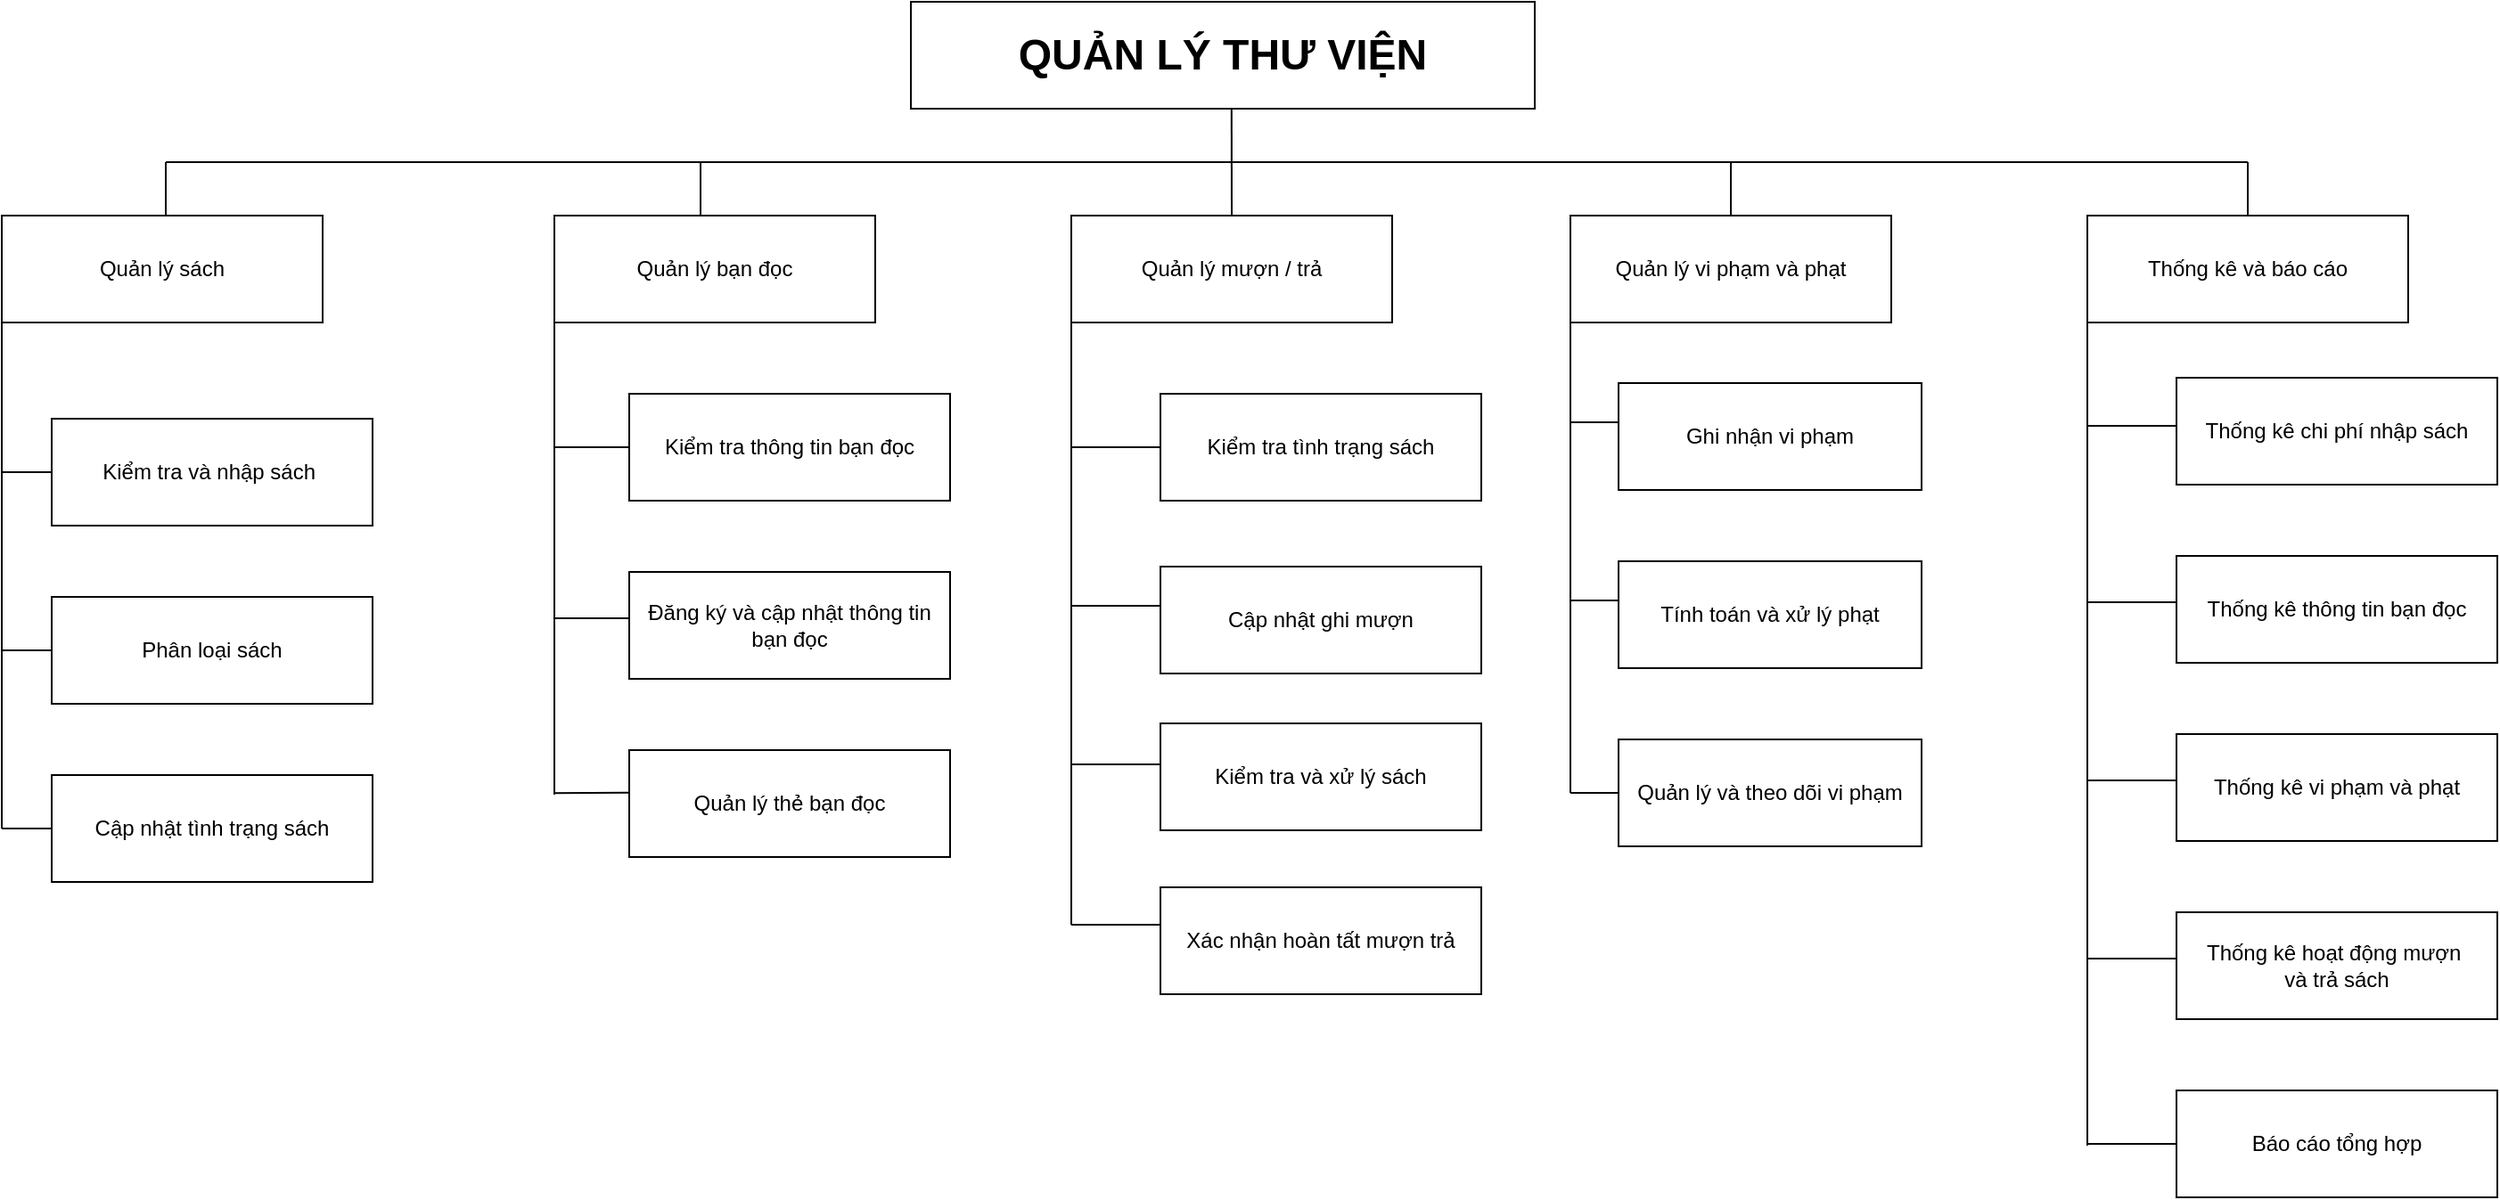 <mxfile version="26.2.5" pages="9">
  <diagram name="Phân cấp chức năng" id="_n4B84nu8X2jc_6iNdUY">
    <mxGraphModel dx="1895" dy="1027" grid="0" gridSize="10" guides="1" tooltips="1" connect="1" arrows="1" fold="1" page="1" pageScale="1" pageWidth="827" pageHeight="1169" math="0" shadow="0">
      <root>
        <mxCell id="0" />
        <mxCell id="1" parent="0" />
        <mxCell id="e5DzJvZXWIPCXWis4og--44" value="&lt;font style=&quot;font-size: 24px;&quot;&gt;&lt;b style=&quot;&quot;&gt;QUẢN LÝ THƯ VIỆN&lt;/b&gt;&lt;/font&gt;" style="rounded=0;whiteSpace=wrap;html=1;" parent="1" vertex="1">
          <mxGeometry x="730" y="250" width="350" height="60" as="geometry" />
        </mxCell>
        <mxCell id="e5DzJvZXWIPCXWis4og--45" value="Thống kê và báo cáo" style="rounded=0;whiteSpace=wrap;html=1;" parent="1" vertex="1">
          <mxGeometry x="1390" y="370" width="180" height="60" as="geometry" />
        </mxCell>
        <mxCell id="e5DzJvZXWIPCXWis4og--46" value="Quản lý vi phạm và phạt" style="rounded=0;whiteSpace=wrap;html=1;" parent="1" vertex="1">
          <mxGeometry x="1100" y="370" width="180" height="60" as="geometry" />
        </mxCell>
        <mxCell id="e5DzJvZXWIPCXWis4og--47" value="Quản lý mượn / trả" style="rounded=0;whiteSpace=wrap;html=1;" parent="1" vertex="1">
          <mxGeometry x="820" y="370" width="180" height="60" as="geometry" />
        </mxCell>
        <mxCell id="e5DzJvZXWIPCXWis4og--48" value="Quản lý bạn đọc" style="rounded=0;whiteSpace=wrap;html=1;" parent="1" vertex="1">
          <mxGeometry x="530" y="370" width="180" height="60" as="geometry" />
        </mxCell>
        <mxCell id="e5DzJvZXWIPCXWis4og--49" value="Quản lý sách" style="rounded=0;whiteSpace=wrap;html=1;" parent="1" vertex="1">
          <mxGeometry x="220" y="370" width="180" height="60" as="geometry" />
        </mxCell>
        <mxCell id="e5DzJvZXWIPCXWis4og--50" value="Cập nhật tình trạng sách" style="rounded=0;whiteSpace=wrap;html=1;" parent="1" vertex="1">
          <mxGeometry x="248" y="684" width="180" height="60" as="geometry" />
        </mxCell>
        <mxCell id="e5DzJvZXWIPCXWis4og--51" value="Phân loại sách" style="rounded=0;whiteSpace=wrap;html=1;" parent="1" vertex="1">
          <mxGeometry x="248" y="584" width="180" height="60" as="geometry" />
        </mxCell>
        <mxCell id="e5DzJvZXWIPCXWis4og--52" value="Kiểm tra và nhập sách&amp;nbsp;" style="rounded=0;whiteSpace=wrap;html=1;" parent="1" vertex="1">
          <mxGeometry x="248" y="484" width="180" height="60" as="geometry" />
        </mxCell>
        <mxCell id="e5DzJvZXWIPCXWis4og--54" value="Quản lý thẻ bạn đọc" style="rounded=0;whiteSpace=wrap;html=1;" parent="1" vertex="1">
          <mxGeometry x="572" y="670" width="180" height="60" as="geometry" />
        </mxCell>
        <mxCell id="e5DzJvZXWIPCXWis4og--55" value="Đăng ký và cập nhật thông tin bạn đọc" style="rounded=0;whiteSpace=wrap;html=1;" parent="1" vertex="1">
          <mxGeometry x="572" y="570" width="180" height="60" as="geometry" />
        </mxCell>
        <mxCell id="e5DzJvZXWIPCXWis4og--56" value="Kiểm tra thông tin bạn đọc" style="rounded=0;whiteSpace=wrap;html=1;" parent="1" vertex="1">
          <mxGeometry x="572" y="470" width="180" height="60" as="geometry" />
        </mxCell>
        <mxCell id="e5DzJvZXWIPCXWis4og--57" value="Cập nhật ghi mượn" style="rounded=0;whiteSpace=wrap;html=1;" parent="1" vertex="1">
          <mxGeometry x="870" y="567" width="180" height="60" as="geometry" />
        </mxCell>
        <mxCell id="e5DzJvZXWIPCXWis4og--58" value="Kiểm tra tình trạng sách" style="rounded=0;whiteSpace=wrap;html=1;" parent="1" vertex="1">
          <mxGeometry x="870" y="470" width="180" height="60" as="geometry" />
        </mxCell>
        <mxCell id="e5DzJvZXWIPCXWis4og--59" value="Thống kê thông tin bạn đọc" style="rounded=0;whiteSpace=wrap;html=1;" parent="1" vertex="1">
          <mxGeometry x="1440" y="561" width="180" height="60" as="geometry" />
        </mxCell>
        <mxCell id="e5DzJvZXWIPCXWis4og--60" value="Thống kê chi phí nhập sách" style="rounded=0;whiteSpace=wrap;html=1;" parent="1" vertex="1">
          <mxGeometry x="1440" y="461" width="180" height="60" as="geometry" />
        </mxCell>
        <mxCell id="e5DzJvZXWIPCXWis4og--61" value="Ghi nhận vi phạm" style="whiteSpace=wrap;html=1;" parent="1" vertex="1">
          <mxGeometry x="1127" y="464" width="170" height="60" as="geometry" />
        </mxCell>
        <mxCell id="e5DzJvZXWIPCXWis4og--62" value="Tính toán và xử lý phạt" style="whiteSpace=wrap;html=1;" parent="1" vertex="1">
          <mxGeometry x="1127" y="564" width="170" height="60" as="geometry" />
        </mxCell>
        <mxCell id="e5DzJvZXWIPCXWis4og--63" value="" style="endArrow=none;html=1;rounded=0;" parent="1" edge="1">
          <mxGeometry width="50" height="50" relative="1" as="geometry">
            <mxPoint x="312" y="340" as="sourcePoint" />
            <mxPoint x="1480" y="340" as="targetPoint" />
            <Array as="points" />
          </mxGeometry>
        </mxCell>
        <mxCell id="e5DzJvZXWIPCXWis4og--64" value="" style="endArrow=none;html=1;rounded=0;exitX=0;exitY=1;exitDx=0;exitDy=0;" parent="1" source="e5DzJvZXWIPCXWis4og--49" edge="1">
          <mxGeometry width="50" height="50" relative="1" as="geometry">
            <mxPoint x="220" y="439" as="sourcePoint" />
            <mxPoint x="220" y="714" as="targetPoint" />
            <Array as="points" />
          </mxGeometry>
        </mxCell>
        <mxCell id="e5DzJvZXWIPCXWis4og--77" value="" style="endArrow=none;html=1;rounded=0;entryX=0.514;entryY=1;entryDx=0;entryDy=0;entryPerimeter=0;" parent="1" target="e5DzJvZXWIPCXWis4og--44" edge="1">
          <mxGeometry width="50" height="50" relative="1" as="geometry">
            <mxPoint x="910" y="370" as="sourcePoint" />
            <mxPoint x="935" y="320" as="targetPoint" />
            <Array as="points" />
          </mxGeometry>
        </mxCell>
        <mxCell id="e5DzJvZXWIPCXWis4og--86" value="Quản lý và theo dõi vi phạm" style="whiteSpace=wrap;html=1;" parent="1" vertex="1">
          <mxGeometry x="1127" y="664" width="170" height="60" as="geometry" />
        </mxCell>
        <mxCell id="a_NGk-5f53Yjyfvm1Tsn-2" value="Kiểm tra và xử lý sách" style="rounded=0;whiteSpace=wrap;html=1;" parent="1" vertex="1">
          <mxGeometry x="870" y="655" width="180" height="60" as="geometry" />
        </mxCell>
        <mxCell id="a_NGk-5f53Yjyfvm1Tsn-3" value="Xác nhận hoàn tất mượn trả" style="rounded=0;whiteSpace=wrap;html=1;" parent="1" vertex="1">
          <mxGeometry x="870" y="747" width="180" height="60" as="geometry" />
        </mxCell>
        <mxCell id="a_NGk-5f53Yjyfvm1Tsn-4" value="Thống kê vi phạm và phạt" style="rounded=0;whiteSpace=wrap;html=1;" parent="1" vertex="1">
          <mxGeometry x="1440" y="661" width="180" height="60" as="geometry" />
        </mxCell>
        <mxCell id="a_NGk-5f53Yjyfvm1Tsn-5" value="Thống kê hoạt động mượn&amp;nbsp;&lt;div&gt;và trả sách&lt;/div&gt;" style="rounded=0;whiteSpace=wrap;html=1;" parent="1" vertex="1">
          <mxGeometry x="1440" y="761" width="180" height="60" as="geometry" />
        </mxCell>
        <mxCell id="a_NGk-5f53Yjyfvm1Tsn-6" value="Báo cáo tổng hợp" style="rounded=0;whiteSpace=wrap;html=1;" parent="1" vertex="1">
          <mxGeometry x="1440" y="861" width="180" height="60" as="geometry" />
        </mxCell>
        <mxCell id="gLcyVrvfrJAAX0wr8fs8-7" value="" style="endArrow=none;html=1;rounded=0;entryX=0;entryY=0.5;entryDx=0;entryDy=0;" parent="1" target="e5DzJvZXWIPCXWis4og--56" edge="1">
          <mxGeometry width="50" height="50" relative="1" as="geometry">
            <mxPoint x="530" y="597" as="sourcePoint" />
            <mxPoint x="910" y="610" as="targetPoint" />
            <Array as="points">
              <mxPoint x="530" y="500" />
            </Array>
          </mxGeometry>
        </mxCell>
        <mxCell id="gLcyVrvfrJAAX0wr8fs8-9" value="" style="endArrow=none;html=1;rounded=0;entryX=0;entryY=0.5;entryDx=0;entryDy=0;" parent="1" edge="1">
          <mxGeometry width="50" height="50" relative="1" as="geometry">
            <mxPoint x="530" y="694.1" as="sourcePoint" />
            <mxPoint x="572" y="693.86" as="targetPoint" />
          </mxGeometry>
        </mxCell>
        <mxCell id="gLcyVrvfrJAAX0wr8fs8-12" value="" style="endArrow=none;html=1;rounded=0;" parent="1" edge="1">
          <mxGeometry width="50" height="50" relative="1" as="geometry">
            <mxPoint x="612" y="340" as="sourcePoint" />
            <mxPoint x="612" y="370" as="targetPoint" />
          </mxGeometry>
        </mxCell>
        <mxCell id="gLcyVrvfrJAAX0wr8fs8-13" value="" style="endArrow=none;html=1;rounded=0;entryX=0.5;entryY=0;entryDx=0;entryDy=0;" parent="1" target="e5DzJvZXWIPCXWis4og--46" edge="1">
          <mxGeometry width="50" height="50" relative="1" as="geometry">
            <mxPoint x="1190" y="340" as="sourcePoint" />
            <mxPoint x="910" y="610" as="targetPoint" />
          </mxGeometry>
        </mxCell>
        <mxCell id="gLcyVrvfrJAAX0wr8fs8-14" value="" style="endArrow=none;html=1;rounded=0;entryX=0.5;entryY=0;entryDx=0;entryDy=0;" parent="1" target="e5DzJvZXWIPCXWis4og--45" edge="1">
          <mxGeometry width="50" height="50" relative="1" as="geometry">
            <mxPoint x="1480" y="340" as="sourcePoint" />
            <mxPoint x="910" y="610" as="targetPoint" />
          </mxGeometry>
        </mxCell>
        <mxCell id="gLcyVrvfrJAAX0wr8fs8-23" value="" style="endArrow=none;html=1;rounded=0;" parent="1" edge="1">
          <mxGeometry width="50" height="50" relative="1" as="geometry">
            <mxPoint x="1100" y="586" as="sourcePoint" />
            <mxPoint x="1127" y="486" as="targetPoint" />
            <Array as="points">
              <mxPoint x="1100" y="486" />
            </Array>
          </mxGeometry>
        </mxCell>
        <mxCell id="gLcyVrvfrJAAX0wr8fs8-28" value="" style="endArrow=none;html=1;rounded=0;entryX=0;entryY=0.5;entryDx=0;entryDy=0;" parent="1" edge="1">
          <mxGeometry width="50" height="50" relative="1" as="geometry">
            <mxPoint x="1390" y="588" as="sourcePoint" />
            <mxPoint x="1440" y="488" as="targetPoint" />
            <Array as="points">
              <mxPoint x="1390" y="488" />
            </Array>
          </mxGeometry>
        </mxCell>
        <mxCell id="gLcyVrvfrJAAX0wr8fs8-29" value="" style="endArrow=none;html=1;rounded=0;entryX=0;entryY=0.5;entryDx=0;entryDy=0;" parent="1" edge="1">
          <mxGeometry width="50" height="50" relative="1" as="geometry">
            <mxPoint x="1390" y="687" as="sourcePoint" />
            <mxPoint x="1440" y="587" as="targetPoint" />
            <Array as="points">
              <mxPoint x="1390" y="587" />
            </Array>
          </mxGeometry>
        </mxCell>
        <mxCell id="gLcyVrvfrJAAX0wr8fs8-30" value="" style="endArrow=none;html=1;rounded=0;entryX=0;entryY=0.5;entryDx=0;entryDy=0;" parent="1" edge="1">
          <mxGeometry width="50" height="50" relative="1" as="geometry">
            <mxPoint x="1390" y="787" as="sourcePoint" />
            <mxPoint x="1440" y="687" as="targetPoint" />
            <Array as="points">
              <mxPoint x="1390" y="687" />
            </Array>
          </mxGeometry>
        </mxCell>
        <mxCell id="gLcyVrvfrJAAX0wr8fs8-31" value="" style="endArrow=none;html=1;rounded=0;entryX=0;entryY=0.5;entryDx=0;entryDy=0;" parent="1" edge="1">
          <mxGeometry width="50" height="50" relative="1" as="geometry">
            <mxPoint x="1390" y="892" as="sourcePoint" />
            <mxPoint x="1440" y="787" as="targetPoint" />
            <Array as="points">
              <mxPoint x="1390" y="787" />
            </Array>
          </mxGeometry>
        </mxCell>
        <mxCell id="kTkNBQ2CiYqTOgItUUKi-1" value="" style="endArrow=none;html=1;rounded=0;" parent="1" edge="1">
          <mxGeometry width="50" height="50" relative="1" as="geometry">
            <mxPoint x="312" y="370" as="sourcePoint" />
            <mxPoint x="312" y="340" as="targetPoint" />
          </mxGeometry>
        </mxCell>
        <mxCell id="kTkNBQ2CiYqTOgItUUKi-2" value="" style="endArrow=none;html=1;rounded=0;exitX=0;exitY=0.5;exitDx=0;exitDy=0;" parent="1" source="e5DzJvZXWIPCXWis4og--52" edge="1">
          <mxGeometry width="50" height="50" relative="1" as="geometry">
            <mxPoint x="675" y="682" as="sourcePoint" />
            <mxPoint x="220" y="514" as="targetPoint" />
          </mxGeometry>
        </mxCell>
        <mxCell id="kTkNBQ2CiYqTOgItUUKi-3" value="" style="endArrow=none;html=1;rounded=0;exitX=0;exitY=0.5;exitDx=0;exitDy=0;" parent="1" source="e5DzJvZXWIPCXWis4og--51" edge="1">
          <mxGeometry width="50" height="50" relative="1" as="geometry">
            <mxPoint x="675" y="782" as="sourcePoint" />
            <mxPoint x="220" y="614" as="targetPoint" />
          </mxGeometry>
        </mxCell>
        <mxCell id="kTkNBQ2CiYqTOgItUUKi-4" value="" style="endArrow=none;html=1;rounded=0;entryX=0;entryY=0.5;entryDx=0;entryDy=0;" parent="1" target="e5DzJvZXWIPCXWis4og--50" edge="1">
          <mxGeometry width="50" height="50" relative="1" as="geometry">
            <mxPoint x="220" y="714" as="sourcePoint" />
            <mxPoint x="725" y="732" as="targetPoint" />
          </mxGeometry>
        </mxCell>
        <mxCell id="kTkNBQ2CiYqTOgItUUKi-8" value="" style="endArrow=none;html=1;rounded=0;entryX=0;entryY=1;entryDx=0;entryDy=0;" parent="1" target="e5DzJvZXWIPCXWis4og--45" edge="1">
          <mxGeometry width="50" height="50" relative="1" as="geometry">
            <mxPoint x="1390" y="488" as="sourcePoint" />
            <mxPoint x="1323" y="483" as="targetPoint" />
          </mxGeometry>
        </mxCell>
        <mxCell id="kTkNBQ2CiYqTOgItUUKi-10" value="" style="endArrow=none;html=1;rounded=0;entryX=0;entryY=0.5;entryDx=0;entryDy=0;" parent="1" target="a_NGk-5f53Yjyfvm1Tsn-6" edge="1">
          <mxGeometry width="50" height="50" relative="1" as="geometry">
            <mxPoint x="1390" y="891" as="sourcePoint" />
            <mxPoint x="1323" y="783" as="targetPoint" />
          </mxGeometry>
        </mxCell>
        <mxCell id="kTkNBQ2CiYqTOgItUUKi-11" value="" style="endArrow=none;html=1;rounded=0;" parent="1" edge="1">
          <mxGeometry width="50" height="50" relative="1" as="geometry">
            <mxPoint x="1100" y="694" as="sourcePoint" />
            <mxPoint x="1127" y="586" as="targetPoint" />
            <Array as="points">
              <mxPoint x="1100" y="586" />
            </Array>
          </mxGeometry>
        </mxCell>
        <mxCell id="kTkNBQ2CiYqTOgItUUKi-13" value="" style="endArrow=none;html=1;rounded=0;exitX=0;exitY=0.5;exitDx=0;exitDy=0;" parent="1" source="e5DzJvZXWIPCXWis4og--86" edge="1">
          <mxGeometry width="50" height="50" relative="1" as="geometry">
            <mxPoint x="1152" y="668" as="sourcePoint" />
            <mxPoint x="1100" y="694" as="targetPoint" />
          </mxGeometry>
        </mxCell>
        <mxCell id="kTkNBQ2CiYqTOgItUUKi-14" value="" style="endArrow=none;html=1;rounded=0;entryX=0;entryY=1;entryDx=0;entryDy=0;" parent="1" target="e5DzJvZXWIPCXWis4og--46" edge="1">
          <mxGeometry width="50" height="50" relative="1" as="geometry">
            <mxPoint x="1100" y="489" as="sourcePoint" />
            <mxPoint x="1235" y="521" as="targetPoint" />
          </mxGeometry>
        </mxCell>
        <mxCell id="kTkNBQ2CiYqTOgItUUKi-15" value="" style="endArrow=none;html=1;rounded=0;entryX=0;entryY=0.5;entryDx=0;entryDy=0;" parent="1" target="e5DzJvZXWIPCXWis4og--58" edge="1">
          <mxGeometry width="50" height="50" relative="1" as="geometry">
            <mxPoint x="820" y="590" as="sourcePoint" />
            <mxPoint x="978" y="602" as="targetPoint" />
            <Array as="points">
              <mxPoint x="820" y="500" />
            </Array>
          </mxGeometry>
        </mxCell>
        <mxCell id="kTkNBQ2CiYqTOgItUUKi-16" value="" style="endArrow=none;html=1;rounded=0;entryX=0;entryY=1;entryDx=0;entryDy=0;" parent="1" target="e5DzJvZXWIPCXWis4og--47" edge="1">
          <mxGeometry width="50" height="50" relative="1" as="geometry">
            <mxPoint x="820" y="501" as="sourcePoint" />
            <mxPoint x="910" y="450" as="targetPoint" />
          </mxGeometry>
        </mxCell>
        <mxCell id="kTkNBQ2CiYqTOgItUUKi-17" value="" style="endArrow=none;html=1;rounded=0;entryX=0;entryY=0.5;entryDx=0;entryDy=0;" parent="1" edge="1">
          <mxGeometry width="50" height="50" relative="1" as="geometry">
            <mxPoint x="820" y="679" as="sourcePoint" />
            <mxPoint x="870" y="589" as="targetPoint" />
            <Array as="points">
              <mxPoint x="820" y="589" />
            </Array>
          </mxGeometry>
        </mxCell>
        <mxCell id="kTkNBQ2CiYqTOgItUUKi-18" value="" style="endArrow=none;html=1;rounded=0;entryX=0;entryY=0.5;entryDx=0;entryDy=0;" parent="1" edge="1">
          <mxGeometry width="50" height="50" relative="1" as="geometry">
            <mxPoint x="820" y="768" as="sourcePoint" />
            <mxPoint x="870" y="678" as="targetPoint" />
            <Array as="points">
              <mxPoint x="820" y="678" />
            </Array>
          </mxGeometry>
        </mxCell>
        <mxCell id="kTkNBQ2CiYqTOgItUUKi-19" value="" style="endArrow=none;html=1;rounded=0;" parent="1" edge="1">
          <mxGeometry width="50" height="50" relative="1" as="geometry">
            <mxPoint x="820" y="768" as="sourcePoint" />
            <mxPoint x="870" y="768" as="targetPoint" />
          </mxGeometry>
        </mxCell>
        <mxCell id="kTkNBQ2CiYqTOgItUUKi-20" value="" style="endArrow=none;html=1;rounded=0;entryX=0;entryY=1;entryDx=0;entryDy=0;" parent="1" target="e5DzJvZXWIPCXWis4og--48" edge="1">
          <mxGeometry width="50" height="50" relative="1" as="geometry">
            <mxPoint x="530" y="500" as="sourcePoint" />
            <mxPoint x="640" y="498" as="targetPoint" />
          </mxGeometry>
        </mxCell>
        <mxCell id="kTkNBQ2CiYqTOgItUUKi-21" value="" style="endArrow=none;html=1;rounded=0;entryX=0;entryY=0.5;entryDx=0;entryDy=0;" parent="1" edge="1">
          <mxGeometry width="50" height="50" relative="1" as="geometry">
            <mxPoint x="530" y="695" as="sourcePoint" />
            <mxPoint x="572" y="596" as="targetPoint" />
            <Array as="points">
              <mxPoint x="530" y="596" />
            </Array>
          </mxGeometry>
        </mxCell>
      </root>
    </mxGraphModel>
  </diagram>
  <diagram id="UzugZuTI9vcx36ahF7vp" name="Luồng DL mức ngữ cảnh">
    <mxGraphModel dx="1489" dy="807" grid="0" gridSize="10" guides="1" tooltips="1" connect="1" arrows="1" fold="1" page="0" pageScale="1" pageWidth="827" pageHeight="1169" math="0" shadow="0">
      <root>
        <mxCell id="0" />
        <mxCell id="1" parent="0" />
        <mxCell id="zxENbvOTIosoogbQQqjV-1" value="&lt;span style=&quot;color: rgba(0, 0, 0, 0); font-family: monospace; font-size: 0px; text-align: start;&quot;&gt;%3CmxGraphModel%3E%3Croot%3E%3CmxCell%20id%3D%220%22%2F%3E%3CmxCell%20id%3D%221%22%20parent%3D%220%22%2F%3E%3CmxCell%20id%3D%222%22%20value%3D%22%22%20style%3D%22endArrow%3Dclassic%3Bhtml%3D1%3Brounded%3D0%3BentryX%3D0.806%3BentryY%3D0.073%3BentryDx%3D0%3BentryDy%3D0%3BentryPerimeter%3D0%3B%22%20edge%3D%221%22%20target%3D%224%22%20parent%3D%221%22%3E%3CmxGeometry%20width%3D%2250%22%20height%3D%2250%22%20relative%3D%221%22%20as%3D%22geometry%22%3E%3CmxPoint%20x%3D%22940%22%20y%3D%22911%22%20as%3D%22sourcePoint%22%2F%3E%3CmxPoint%20x%3D%22630%22%20y%3D%22900%22%20as%3D%22targetPoint%22%2F%3E%3CArray%20as%3D%22points%22%3E%3CmxPoint%20x%3D%22940%22%20y%3D%22850%22%2F%3E%3CmxPoint%20x%3D%22660%22%20y%3D%22850%22%2F%3E%3C%2FArray%3E%3C%2FmxGeometry%3E%3C%2FmxCell%3E%3CmxCell%20id%3D%223%22%20value%3D%22S%C6%A1%20%C4%91%E1%BB%93%20lu%E1%BB%93ng%20d%E1%BB%AF%20li%E1%BB%87u%20m%E1%BB%A9c%20ng%E1%BB%AF%20c%E1%BA%A3nh%26amp%3Bnbsp%3B%22%20style%3D%22text%3Bhtml%3D1%3Balign%3Dcenter%3BverticalAlign%3Dmiddle%3Bresizable%3D0%3Bpoints%3D%5B%5D%3Bautosize%3D1%3BstrokeColor%3Dnone%3BfillColor%3Dnone%3B%22%20vertex%3D%221%22%20parent%3D%221%22%3E%3CmxGeometry%20x%3D%225%22%20y%3D%22780%22%20width%3D%22210%22%20height%3D%2230%22%20as%3D%22geometry%22%2F%3E%3C%2FmxCell%3E%3CmxCell%20id%3D%224%22%20value%3D%22H%E1%BB%86%20TH%E1%BB%90NG%20QU%E1%BA%A2N%20L%C3%9D%20TH%C6%AF%20VI%E1%BB%86N%22%20style%3D%22ellipse%3BwhiteSpace%3Dwrap%3Bhtml%3D1%3B%22%20vertex%3D%221%22%20parent%3D%221%22%3E%3CmxGeometry%20x%3D%22450%22%20y%3D%22890%22%20width%3D%22260%22%20height%3D%22110%22%20as%3D%22geometry%22%2F%3E%3C%2FmxCell%3E%3CmxCell%20id%3D%225%22%20value%3D%22B%E1%BA%A0N%20%C4%90%E1%BB%8CC%22%20style%3D%22rounded%3D0%3BwhiteSpace%3Dwrap%3Bhtml%3D1%3B%22%20vertex%3D%221%22%20parent%3D%221%22%3E%3CmxGeometry%20x%3D%22150%22%20y%3D%22915%22%20width%3D%22170%22%20height%3D%2260%22%20as%3D%22geometry%22%2F%3E%3C%2FmxCell%3E%3CmxCell%20id%3D%226%22%20value%3D%22NH%C3%80%20CUNG%20C%E1%BA%A4P%22%20style%3D%22rounded%3D0%3BwhiteSpace%3Dwrap%3Bhtml%3D1%3B%22%20vertex%3D%221%22%20parent%3D%221%22%3E%3CmxGeometry%20x%3D%22890%22%20y%3D%22910%22%20width%3D%22170%22%20height%3D%2260%22%20as%3D%22geometry%22%2F%3E%3C%2FmxCell%3E%3CmxCell%20id%3D%227%22%20value%3D%22Danh%20s%C3%A1ch%20t%C3%A0i%20li%E1%BB%87u%20b%E1%BB%95%20sung%22%20style%3D%22text%3Bhtml%3D1%3Balign%3Dcenter%3BverticalAlign%3Dmiddle%3Bresizable%3D0%3Bpoints%3D%5B%5D%3Bautosize%3D1%3BstrokeColor%3Dnone%3BfillColor%3Dnone%3B%22%20vertex%3D%221%22%20parent%3D%221%22%3E%3CmxGeometry%20x%3D%22710%22%20y%3D%22780%22%20width%3D%22160%22%20height%3D%2230%22%20as%3D%22geometry%22%2F%3E%3C%2FmxCell%3E%3CmxCell%20id%3D%228%22%20value%3D%22%22%20style%3D%22endArrow%3Dclassic%3Bhtml%3D1%3Brounded%3D0%3BexitX%3D0.541%3BexitY%3D-0.04%3BexitDx%3D0%3BexitDy%3D0%3BexitPerimeter%3D0%3B%22%20edge%3D%221%22%20source%3D%226%22%20parent%3D%221%22%3E%3CmxGeometry%20width%3D%2250%22%20height%3D%2250%22%20relative%3D%221%22%20as%3D%22geometry%22%3E%3CmxPoint%20x%3D%22980%22%20y%3D%22900%22%20as%3D%22sourcePoint%22%2F%3E%3CmxPoint%20x%3D%22620%22%20y%3D%22890%22%20as%3D%22targetPoint%22%2F%3E%3CArray%20as%3D%22points%22%3E%3CmxPoint%20x%3D%22980%22%20y%3D%22810%22%2F%3E%3CmxPoint%20x%3D%22620%22%20y%3D%22810%22%2F%3E%3C%2FArray%3E%3C%2FmxGeometry%3E%3C%2FmxCell%3E%3CmxCell%20id%3D%229%22%20value%3D%22Th%C3%B4ng%20tin%20ph%E1%BA%A3n%20h%E1%BB%93i%22%20style%3D%22text%3Bhtml%3D1%3Balign%3Dcenter%3BverticalAlign%3Dmiddle%3Bresizable%3D0%3Bpoints%3D%5B%5D%3Bautosize%3D1%3BstrokeColor%3Dnone%3BfillColor%3Dnone%3B%22%20vertex%3D%221%22%20parent%3D%221%22%3E%3CmxGeometry%20x%3D%22740%22%20y%3D%22820%22%20width%3D%22120%22%20height%3D%2230%22%20as%3D%22geometry%22%2F%3E%3C%2FmxCell%3E%3CmxCell%20id%3D%2210%22%20value%3D%22%22%20style%3D%22endArrow%3Dclassic%3Bhtml%3D1%3Brounded%3D0%3B%22%20edge%3D%221%22%20parent%3D%221%22%3E%3CmxGeometry%20width%3D%2250%22%20height%3D%2250%22%20relative%3D%221%22%20as%3D%22geometry%22%3E%3CmxPoint%20x%3D%22940%22%20y%3D%22980%22%20as%3D%22sourcePoint%22%2F%3E%3CmxPoint%20x%3D%22661%22%20y%3D%22990%22%20as%3D%22targetPoint%22%2F%3E%3CArray%20as%3D%22points%22%3E%3CmxPoint%20x%3D%22940%22%20y%3D%221040%22%2F%3E%3CmxPoint%20x%3D%22800%22%20y%3D%221040%22%2F%3E%3CmxPoint%20x%3D%22661%22%20y%3D%221040%22%2F%3E%3C%2FArray%3E%3C%2FmxGeometry%3E%3C%2FmxCell%3E%3CmxCell%20id%3D%2211%22%20value%3D%22%22%20style%3D%22endArrow%3Dclassic%3Bhtml%3D1%3Brounded%3D0%3BexitX%3D0.541%3BexitY%3D1.053%3BexitDx%3D0%3BexitDy%3D0%3BexitPerimeter%3D0%3BentryX%3D0.649%3BentryY%3D1.018%3BentryDx%3D0%3BentryDy%3D0%3BentryPerimeter%3D0%3B%22%20edge%3D%221%22%20source%3D%226%22%20target%3D%224%22%20parent%3D%221%22%3E%3CmxGeometry%20width%3D%2250%22%20height%3D%2250%22%20relative%3D%221%22%20as%3D%22geometry%22%3E%3CmxPoint%20x%3D%22992%22%20y%3D%22918%22%20as%3D%22sourcePoint%22%2F%3E%3CmxPoint%20x%3D%22630%22%20y%3D%22900%22%20as%3D%22targetPoint%22%2F%3E%3CArray%20as%3D%22points%22%3E%3CmxPoint%20x%3D%22980%22%20y%3D%221080%22%2F%3E%3CmxPoint%20x%3D%22620%22%20y%3D%221080%22%2F%3E%3C%2FArray%3E%3C%2FmxGeometry%3E%3C%2FmxCell%3E%3CmxCell%20id%3D%2212%22%20value%3D%22S%C3%A1ch%20%2B%20phi%E1%BA%BFu%20thanh%20to%C3%A1n%22%20style%3D%22text%3Bhtml%3D1%3Balign%3Dcenter%3BverticalAlign%3Dmiddle%3Bresizable%3D0%3Bpoints%3D%5B%5D%3Bautosize%3D1%3BstrokeColor%3Dnone%3BfillColor%3Dnone%3B%22%20vertex%3D%221%22%20parent%3D%221%22%3E%3CmxGeometry%20x%3D%22725%22%20y%3D%221010%22%20width%3D%22150%22%20height%3D%2230%22%20as%3D%22geometry%22%2F%3E%3C%2FmxCell%3E%3CmxCell%20id%3D%2213%22%20value%3D%22Ti%E1%BB%81n%20%2B%20h%C3%B3a%20%C4%91%C6%A1n%22%20style%3D%22text%3Bhtml%3D1%3Balign%3Dcenter%3BverticalAlign%3Dmiddle%3Bresizable%3D0%3Bpoints%3D%5B%5D%3Bautosize%3D1%3BstrokeColor%3Dnone%3BfillColor%3Dnone%3B%22%20vertex%3D%221%22%20parent%3D%221%22%3E%3CmxGeometry%20x%3D%22750%22%20y%3D%221050%22%20width%3D%22100%22%20height%3D%2230%22%20as%3D%22geometry%22%2F%3E%3C%2FmxCell%3E%3C%2Froot%3E%3C%2FmxGraphModel%3E&lt;/span&gt;&lt;span style=&quot;color: rgba(0, 0, 0, 0); font-family: monospace; font-size: 0px; text-align: start;&quot;&gt;%3CmxGraphModel%3E%3Croot%3E%3CmxCell%20id%3D%220%22%2F%3E%3CmxCell%20id%3D%221%22%20parent%3D%220%22%2F%3E%3CmxCell%20id%3D%222%22%20value%3D%22%22%20style%3D%22endArrow%3Dclassic%3Bhtml%3D1%3Brounded%3D0%3BentryX%3D0.806%3BentryY%3D0.073%3BentryDx%3D0%3BentryDy%3D0%3BentryPerimeter%3D0%3B%22%20edge%3D%221%22%20target%3D%224%22%20parent%3D%221%22%3E%3CmxGeometry%20width%3D%2250%22%20height%3D%2250%22%20relative%3D%221%22%20as%3D%22geometry%22%3E%3CmxPoint%20x%3D%22940%22%20y%3D%22911%22%20as%3D%22sourcePoint%22%2F%3E%3CmxPoint%20x%3D%22630%22%20y%3D%22900%22%20as%3D%22targetPoint%22%2F%3E%3CArray%20as%3D%22points%22%3E%3CmxPoint%20x%3D%22940%22%20y%3D%22850%22%2F%3E%3CmxPoint%20x%3D%22660%22%20y%3D%22850%22%2F%3E%3C%2FArray%3E%3C%2FmxGeometry%3E%3C%2FmxCell%3E%3CmxCell%20id%3D%223%22%20value%3D%22S%C6%A1%20%C4%91%E1%BB%93%20lu%E1%BB%93ng%20d%E1%BB%AF%20li%E1%BB%87u%20m%E1%BB%A9c%20ng%E1%BB%AF%20c%E1%BA%A3nh%26amp%3Bnbsp%3B%22%20style%3D%22text%3Bhtml%3D1%3Balign%3Dcenter%3BverticalAlign%3Dmiddle%3Bresizable%3D0%3Bpoints%3D%5B%5D%3Bautosize%3D1%3BstrokeColor%3Dnone%3BfillColor%3Dnone%3B%22%20vertex%3D%221%22%20parent%3D%221%22%3E%3CmxGeometry%20x%3D%225%22%20y%3D%22780%22%20width%3D%22210%22%20height%3D%2230%22%20as%3D%22geometry%22%2F%3E%3C%2FmxCell%3E%3CmxCell%20id%3D%224%22%20value%3D%22H%E1%BB%86%20TH%E1%BB%90NG%20QU%E1%BA%A2N%20L%C3%9D%20TH%C6%AF%20VI%E1%BB%86N%22%20style%3D%22ellipse%3BwhiteSpace%3Dwrap%3Bhtml%3D1%3B%22%20vertex%3D%221%22%20parent%3D%221%22%3E%3CmxGeometry%20x%3D%22450%22%20y%3D%22890%22%20width%3D%22260%22%20height%3D%22110%22%20as%3D%22geometry%22%2F%3E%3C%2FmxCell%3E%3CmxCell%20id%3D%225%22%20value%3D%22B%E1%BA%A0N%20%C4%90%E1%BB%8CC%22%20style%3D%22rounded%3D0%3BwhiteSpace%3Dwrap%3Bhtml%3D1%3B%22%20vertex%3D%221%22%20parent%3D%221%22%3E%3CmxGeometry%20x%3D%22150%22%20y%3D%22915%22%20width%3D%22170%22%20height%3D%2260%22%20as%3D%22geometry%22%2F%3E%3C%2FmxCell%3E%3CmxCell%20id%3D%226%22%20value%3D%22NH%C3%80%20CUNG%20C%E1%BA%A4P%22%20style%3D%22rounded%3D0%3BwhiteSpace%3Dwrap%3Bhtml%3D1%3B%22%20vertex%3D%221%22%20parent%3D%221%22%3E%3CmxGeometry%20x%3D%22890%22%20y%3D%22910%22%20width%3D%22170%22%20height%3D%2260%22%20as%3D%22geometry%22%2F%3E%3C%2FmxCell%3E%3CmxCell%20id%3D%227%22%20value%3D%22Danh%20s%C3%A1ch%20t%C3%A0i%20li%E1%BB%87u%20b%E1%BB%95%20sung%22%20style%3D%22text%3Bhtml%3D1%3Balign%3Dcenter%3BverticalAlign%3Dmiddle%3Bresizable%3D0%3Bpoints%3D%5B%5D%3Bautosize%3D1%3BstrokeColor%3Dnone%3BfillColor%3Dnone%3B%22%20vertex%3D%221%22%20parent%3D%221%22%3E%3CmxGeometry%20x%3D%22710%22%20y%3D%22780%22%20width%3D%22160%22%20height%3D%2230%22%20as%3D%22geometry%22%2F%3E%3C%2FmxCell%3E%3CmxCell%20id%3D%228%22%20value%3D%22%22%20style%3D%22endArrow%3Dclassic%3Bhtml%3D1%3Brounded%3D0%3BexitX%3D0.541%3BexitY%3D-0.04%3BexitDx%3D0%3BexitDy%3D0%3BexitPerimeter%3D0%3B%22%20edge%3D%221%22%20source%3D%226%22%20parent%3D%221%22%3E%3CmxGeometry%20width%3D%2250%22%20height%3D%2250%22%20relative%3D%221%22%20as%3D%22geometry%22%3E%3CmxPoint%20x%3D%22980%22%20y%3D%22900%22%20as%3D%22sourcePoint%22%2F%3E%3CmxPoint%20x%3D%22620%22%20y%3D%22890%22%20as%3D%22targetPoint%22%2F%3E%3CArray%20as%3D%22points%22%3E%3CmxPoint%20x%3D%22980%22%20y%3D%22810%22%2F%3E%3CmxPoint%20x%3D%22620%22%20y%3D%22810%22%2F%3E%3C%2FArray%3E%3C%2FmxGeometry%3E%3C%2FmxCell%3E%3CmxCell%20id%3D%229%22%20value%3D%22Th%C3%B4ng%20tin%20ph%E1%BA%A3n%20h%E1%BB%93i%22%20style%3D%22text%3Bhtml%3D1%3Balign%3Dcenter%3BverticalAlign%3Dmiddle%3Bresizable%3D0%3Bpoints%3D%5B%5D%3Bautosize%3D1%3BstrokeColor%3Dnone%3BfillColor%3Dnone%3B%22%20vertex%3D%221%22%20parent%3D%221%22%3E%3CmxGeometry%20x%3D%22740%22%20y%3D%22820%22%20width%3D%22120%22%20height%3D%2230%22%20as%3D%22geometry%22%2F%3E%3C%2FmxCell%3E%3CmxCell%20id%3D%2210%22%20value%3D%22%22%20style%3D%22endArrow%3Dclassic%3Bhtml%3D1%3Brounded%3D0%3B%22%20edge%3D%221%22%20parent%3D%221%22%3E%3CmxGeometry%20width%3D%2250%22%20height%3D%2250%22%20relative%3D%221%22%20as%3D%22geometry%22%3E%3CmxPoint%20x%3D%22940%22%20y%3D%22980%22%20as%3D%22sourcePoint%22%2F%3E%3CmxPoint%20x%3D%22661%22%20y%3D%22990%22%20as%3D%22targetPoint%22%2F%3E%3CArray%20as%3D%22points%22%3E%3CmxPoint%20x%3D%22940%22%20y%3D%221040%22%2F%3E%3CmxPoint%20x%3D%22800%22%20y%3D%221040%22%2F%3E%3CmxPoint%20x%3D%22661%22%20y%3D%221040%22%2F%3E%3C%2FArray%3E%3C%2FmxGeometry%3E%3C%2FmxCell%3E%3CmxCell%20id%3D%2211%22%20value%3D%22%22%20style%3D%22endArrow%3Dclassic%3Bhtml%3D1%3Brounded%3D0%3BexitX%3D0.541%3BexitY%3D1.053%3BexitDx%3D0%3BexitDy%3D0%3BexitPerimeter%3D0%3BentryX%3D0.649%3BentryY%3D1.018%3BentryDx%3D0%3BentryDy%3D0%3BentryPerimeter%3D0%3B%22%20edge%3D%221%22%20source%3D%226%22%20target%3D%224%22%20parent%3D%221%22%3E%3CmxGeometry%20width%3D%2250%22%20height%3D%2250%22%20relative%3D%221%22%20as%3D%22geometry%22%3E%3CmxPoint%20x%3D%22992%22%20y%3D%22918%22%20as%3D%22sourcePoint%22%2F%3E%3CmxPoint%20x%3D%22630%22%20y%3D%22900%22%20as%3D%22targetPoint%22%2F%3E%3CArray%20as%3D%22points%22%3E%3CmxPoint%20x%3D%22980%22%20y%3D%221080%22%2F%3E%3CmxPoint%20x%3D%22620%22%20y%3D%221080%22%2F%3E%3C%2FArray%3E%3C%2FmxGeometry%3E%3C%2FmxCell%3E%3CmxCell%20id%3D%2212%22%20value%3D%22S%C3%A1ch%20%2B%20phi%E1%BA%BFu%20thanh%20to%C3%A1n%22%20style%3D%22text%3Bhtml%3D1%3Balign%3Dcenter%3BverticalAlign%3Dmiddle%3Bresizable%3D0%3Bpoints%3D%5B%5D%3Bautosize%3D1%3BstrokeColor%3Dnone%3BfillColor%3Dnone%3B%22%20vertex%3D%221%22%20parent%3D%221%22%3E%3CmxGeometry%20x%3D%22725%22%20y%3D%221010%22%20width%3D%22150%22%20height%3D%2230%22%20as%3D%22geometry%22%2F%3E%3C%2FmxCell%3E%3CmxCell%20id%3D%2213%22%20value%3D%22Ti%E1%BB%81n%20%2B%20h%C3%B3a%20%C4%91%C6%A1n%22%20style%3D%22text%3Bhtml%3D1%3Balign%3Dcenter%3BverticalAlign%3Dmiddle%3Bresizable%3D0%3Bpoints%3D%5B%5D%3Bautosize%3D1%3BstrokeColor%3Dnone%3BfillColor%3Dnone%3B%22%20vertex%3D%221%22%20parent%3D%221%22%3E%3CmxGeometry%20x%3D%22750%22%20y%3D%221050%22%20width%3D%22100%22%20height%3D%2230%22%20as%3D%22geometry%22%2F%3E%3C%2FmxCell%3E%3C%2Froot%3E%3C%2FmxGraphModel%3E&lt;/span&gt;" style="text;html=1;align=center;verticalAlign=middle;resizable=0;points=[];autosize=1;strokeColor=none;fillColor=none;" parent="1" vertex="1">
          <mxGeometry x="110" y="28" width="20" height="30" as="geometry" />
        </mxCell>
        <mxCell id="zxENbvOTIosoogbQQqjV-14" value="" style="endArrow=classic;html=1;rounded=0;entryX=0.806;entryY=0.073;entryDx=0;entryDy=0;entryPerimeter=0;" parent="1" target="zxENbvOTIosoogbQQqjV-16" edge="1">
          <mxGeometry width="50" height="50" relative="1" as="geometry">
            <mxPoint x="1195" y="481" as="sourcePoint" />
            <mxPoint x="885" y="470" as="targetPoint" />
            <Array as="points">
              <mxPoint x="1195" y="420" />
              <mxPoint x="915" y="420" />
            </Array>
          </mxGeometry>
        </mxCell>
        <mxCell id="zxENbvOTIosoogbQQqjV-16" value="&lt;b&gt;&lt;font style=&quot;font-size: 15px;&quot;&gt;HỆ THỐNG QUẢN LÝ THƯ VIỆN&lt;/font&gt;&lt;/b&gt;" style="ellipse;whiteSpace=wrap;html=1;" parent="1" vertex="1">
          <mxGeometry x="705" y="460" width="260" height="110" as="geometry" />
        </mxCell>
        <mxCell id="zxENbvOTIosoogbQQqjV-17" value="Bạn đọc" style="rounded=0;whiteSpace=wrap;html=1;" parent="1" vertex="1">
          <mxGeometry x="377" y="477" width="190" height="75" as="geometry" />
        </mxCell>
        <mxCell id="zxENbvOTIosoogbQQqjV-18" value="Nhà cung cấp" style="rounded=0;whiteSpace=wrap;html=1;" parent="1" vertex="1">
          <mxGeometry x="1145" y="480" width="170" height="69" as="geometry" />
        </mxCell>
        <mxCell id="zxENbvOTIosoogbQQqjV-19" value="Danh sách tài liệu bổ sung" style="text;html=1;align=center;verticalAlign=middle;resizable=0;points=[];autosize=1;strokeColor=none;fillColor=none;" parent="1" vertex="1">
          <mxGeometry x="965" y="350" width="160" height="30" as="geometry" />
        </mxCell>
        <mxCell id="zxENbvOTIosoogbQQqjV-20" value="" style="endArrow=classic;html=1;rounded=0;exitX=0.541;exitY=-0.04;exitDx=0;exitDy=0;exitPerimeter=0;" parent="1" source="zxENbvOTIosoogbQQqjV-18" edge="1">
          <mxGeometry width="50" height="50" relative="1" as="geometry">
            <mxPoint x="1235" y="470" as="sourcePoint" />
            <mxPoint x="875" y="460" as="targetPoint" />
            <Array as="points">
              <mxPoint x="1235" y="380" />
              <mxPoint x="875" y="380" />
            </Array>
          </mxGeometry>
        </mxCell>
        <mxCell id="zxENbvOTIosoogbQQqjV-21" value="Thông tin phản hồi" style="text;html=1;align=center;verticalAlign=middle;resizable=0;points=[];autosize=1;strokeColor=none;fillColor=none;" parent="1" vertex="1">
          <mxGeometry x="995" y="390" width="120" height="30" as="geometry" />
        </mxCell>
        <mxCell id="zxENbvOTIosoogbQQqjV-22" value="" style="endArrow=classic;html=1;rounded=0;" parent="1" edge="1">
          <mxGeometry width="50" height="50" relative="1" as="geometry">
            <mxPoint x="1195" y="550" as="sourcePoint" />
            <mxPoint x="916" y="560" as="targetPoint" />
            <Array as="points">
              <mxPoint x="1195" y="610" />
              <mxPoint x="1055" y="610" />
              <mxPoint x="916" y="610" />
            </Array>
          </mxGeometry>
        </mxCell>
        <mxCell id="zxENbvOTIosoogbQQqjV-23" value="" style="endArrow=classic;html=1;rounded=0;exitX=0.541;exitY=1.053;exitDx=0;exitDy=0;exitPerimeter=0;entryX=0.649;entryY=1.018;entryDx=0;entryDy=0;entryPerimeter=0;" parent="1" source="zxENbvOTIosoogbQQqjV-18" target="zxENbvOTIosoogbQQqjV-16" edge="1">
          <mxGeometry width="50" height="50" relative="1" as="geometry">
            <mxPoint x="1247" y="488" as="sourcePoint" />
            <mxPoint x="885" y="470" as="targetPoint" />
            <Array as="points">
              <mxPoint x="1235" y="650" />
              <mxPoint x="875" y="650" />
            </Array>
          </mxGeometry>
        </mxCell>
        <mxCell id="zxENbvOTIosoogbQQqjV-24" value="Sách + phiếu thanh toán" style="text;html=1;align=center;verticalAlign=middle;resizable=0;points=[];autosize=1;strokeColor=none;fillColor=none;" parent="1" vertex="1">
          <mxGeometry x="980" y="580" width="150" height="30" as="geometry" />
        </mxCell>
        <mxCell id="zxENbvOTIosoogbQQqjV-25" value="Tiền + hóa đơn" style="text;html=1;align=center;verticalAlign=middle;resizable=0;points=[];autosize=1;strokeColor=none;fillColor=none;" parent="1" vertex="1">
          <mxGeometry x="1005" y="620" width="100" height="30" as="geometry" />
        </mxCell>
        <mxCell id="-xqAsG-h4JMWLZSZvGeQ-9" value="" style="endArrow=classic;html=1;rounded=0;" parent="1" edge="1">
          <mxGeometry width="50" height="50" relative="1" as="geometry">
            <mxPoint x="767" y="469" as="sourcePoint" />
            <mxPoint x="527" y="478" as="targetPoint" />
            <Array as="points">
              <mxPoint x="767" y="440" />
              <mxPoint x="527" y="438" />
            </Array>
          </mxGeometry>
        </mxCell>
        <mxCell id="-xqAsG-h4JMWLZSZvGeQ-10" value="" style="endArrow=classic;html=1;rounded=0;" parent="1" edge="1">
          <mxGeometry width="50" height="50" relative="1" as="geometry">
            <mxPoint x="765" y="564" as="sourcePoint" />
            <mxPoint x="525" y="552" as="targetPoint" />
            <Array as="points">
              <mxPoint x="765" y="585.98" />
              <mxPoint x="525" y="583.98" />
            </Array>
          </mxGeometry>
        </mxCell>
        <mxCell id="-xqAsG-h4JMWLZSZvGeQ-13" value="" style="edgeStyle=segmentEdgeStyle;endArrow=classic;html=1;curved=0;rounded=0;endSize=8;startSize=8;" parent="1" edge="1">
          <mxGeometry width="50" height="50" relative="1" as="geometry">
            <mxPoint x="491" y="476" as="sourcePoint" />
            <mxPoint x="785" y="460" as="targetPoint" />
            <Array as="points">
              <mxPoint x="491" y="395" />
              <mxPoint x="785" y="395" />
            </Array>
          </mxGeometry>
        </mxCell>
        <mxCell id="-xqAsG-h4JMWLZSZvGeQ-14" value="" style="edgeStyle=elbowEdgeStyle;elbow=vertical;endArrow=classic;html=1;curved=0;rounded=0;endSize=8;startSize=8;" parent="1" edge="1">
          <mxGeometry width="50" height="50" relative="1" as="geometry">
            <mxPoint x="498" y="554" as="sourcePoint" />
            <mxPoint x="794" y="570" as="targetPoint" />
            <Array as="points">
              <mxPoint x="644" y="618" />
            </Array>
          </mxGeometry>
        </mxCell>
        <mxCell id="-xqAsG-h4JMWLZSZvGeQ-15" value="" style="endArrow=classic;html=1;rounded=0;exitX=0.401;exitY=0.022;exitDx=0;exitDy=0;exitPerimeter=0;" parent="1" edge="1" source="zxENbvOTIosoogbQQqjV-16">
          <mxGeometry width="50" height="50" relative="1" as="geometry">
            <mxPoint x="808" y="448" as="sourcePoint" />
            <mxPoint x="459" y="476" as="targetPoint" />
            <Array as="points">
              <mxPoint x="808" y="363" />
              <mxPoint x="459" y="363" />
            </Array>
          </mxGeometry>
        </mxCell>
        <mxCell id="-xqAsG-h4JMWLZSZvGeQ-16" value="" style="endArrow=classic;html=1;rounded=0;exitX=0.405;exitY=1.009;exitDx=0;exitDy=0;exitPerimeter=0;" parent="1" edge="1" source="zxENbvOTIosoogbQQqjV-16">
          <mxGeometry width="50" height="50" relative="1" as="geometry">
            <mxPoint x="810" y="580" as="sourcePoint" />
            <mxPoint x="464" y="550" as="targetPoint" />
            <Array as="points">
              <mxPoint x="810" y="653" />
              <mxPoint x="782" y="653" />
              <mxPoint x="745" y="653" />
              <mxPoint x="534" y="653" />
              <mxPoint x="464" y="653" />
            </Array>
          </mxGeometry>
        </mxCell>
        <mxCell id="-xqAsG-h4JMWLZSZvGeQ-20" value="" style="edgeStyle=segmentEdgeStyle;endArrow=classic;html=1;curved=0;rounded=0;endSize=8;startSize=8;" parent="1" edge="1">
          <mxGeometry width="50" height="50" relative="1" as="geometry">
            <mxPoint x="418" y="477" as="sourcePoint" />
            <mxPoint x="832" y="456" as="targetPoint" />
            <Array as="points">
              <mxPoint x="418" y="377" />
              <mxPoint x="418" y="312" />
              <mxPoint x="832" y="312" />
            </Array>
          </mxGeometry>
        </mxCell>
        <mxCell id="-xqAsG-h4JMWLZSZvGeQ-21" value="" style="edgeStyle=segmentEdgeStyle;endArrow=classic;html=1;curved=0;rounded=0;endSize=8;startSize=8;exitX=0.5;exitY=1;exitDx=0;exitDy=0;" parent="1" edge="1" source="zxENbvOTIosoogbQQqjV-16">
          <mxGeometry width="50" height="50" relative="1" as="geometry">
            <mxPoint x="831" y="586" as="sourcePoint" />
            <mxPoint x="417" y="551" as="targetPoint" />
            <Array as="points">
              <mxPoint x="831" y="570" />
              <mxPoint x="831" y="716" />
              <mxPoint x="417" y="716" />
            </Array>
          </mxGeometry>
        </mxCell>
        <mxCell id="-xqAsG-h4JMWLZSZvGeQ-22" value="Kiểm tra và cập nhật tình trạng" style="text;html=1;align=center;verticalAlign=middle;resizable=0;points=[];autosize=1;strokeColor=none;fillColor=none;" parent="1" vertex="1">
          <mxGeometry x="553" y="440" width="182" height="26" as="geometry" />
        </mxCell>
        <mxCell id="-xqAsG-h4JMWLZSZvGeQ-24" value="Yêu cầu đền bù, thay thế" style="text;html=1;align=center;verticalAlign=middle;resizable=0;points=[];autosize=1;strokeColor=none;fillColor=none;" parent="1" vertex="1">
          <mxGeometry x="561" y="559" width="151" height="26" as="geometry" />
        </mxCell>
        <mxCell id="-xqAsG-h4JMWLZSZvGeQ-25" value="Yêu cầu trả sách" style="text;html=1;align=center;verticalAlign=middle;resizable=0;points=[];autosize=1;strokeColor=none;fillColor=none;" parent="1" vertex="1">
          <mxGeometry x="577" y="394" width="108" height="26" as="geometry" />
        </mxCell>
        <mxCell id="-xqAsG-h4JMWLZSZvGeQ-26" value="Phản hồi" style="text;html=1;align=center;verticalAlign=middle;resizable=0;points=[];autosize=1;strokeColor=none;fillColor=none;" parent="1" vertex="1">
          <mxGeometry x="594" y="594" width="65" height="26" as="geometry" />
        </mxCell>
        <mxCell id="-xqAsG-h4JMWLZSZvGeQ-27" value="Xác nhận đã đền bù, thay thế" style="text;html=1;align=center;verticalAlign=middle;resizable=0;points=[];autosize=1;strokeColor=none;fillColor=none;" parent="1" vertex="1">
          <mxGeometry x="537" y="652" width="175" height="26" as="geometry" />
        </mxCell>
        <mxCell id="-xqAsG-h4JMWLZSZvGeQ-28" value="Cập nhật tình trạng" style="text;html=1;align=center;verticalAlign=middle;resizable=0;points=[];autosize=1;strokeColor=none;fillColor=none;" parent="1" vertex="1">
          <mxGeometry x="561" y="716" width="121" height="26" as="geometry" />
        </mxCell>
        <mxCell id="-xqAsG-h4JMWLZSZvGeQ-29" value="Yêu cầu mượn sách" style="text;html=1;align=center;verticalAlign=middle;resizable=0;points=[];autosize=1;strokeColor=none;fillColor=none;" parent="1" vertex="1">
          <mxGeometry x="558" y="287" width="127" height="26" as="geometry" />
        </mxCell>
        <mxCell id="-xqAsG-h4JMWLZSZvGeQ-31" value="Sách, ghi mượn lên hệ thống" style="text;html=1;align=center;verticalAlign=middle;resizable=0;points=[];autosize=1;strokeColor=none;fillColor=none;" parent="1" vertex="1">
          <mxGeometry x="544.5" y="337" width="173" height="26" as="geometry" />
        </mxCell>
      </root>
    </mxGraphModel>
  </diagram>
  <diagram id="OH9_IYdlrLQqShuAVfYN" name="Sơ đồ E-R">
    <mxGraphModel dx="1283" dy="527" grid="1" gridSize="10" guides="1" tooltips="1" connect="1" arrows="1" fold="1" page="1" pageScale="1" pageWidth="850" pageHeight="1100" math="0" shadow="0">
      <root>
        <mxCell id="0" />
        <mxCell id="1" parent="0" />
        <mxCell id="d6hsDpmaimq01Mf73dcw-1" value="Bạn đọc" style="rounded=0;whiteSpace=wrap;html=1;" parent="1" vertex="1">
          <mxGeometry x="80" y="40" width="120" height="40" as="geometry" />
        </mxCell>
        <mxCell id="d6hsDpmaimq01Mf73dcw-2" value="Thẻ thành viên" style="rounded=0;whiteSpace=wrap;html=1;" parent="1" vertex="1">
          <mxGeometry x="640" y="40" width="120" height="40" as="geometry" />
        </mxCell>
        <mxCell id="d6hsDpmaimq01Mf73dcw-3" value="Nhà CC" style="rounded=0;whiteSpace=wrap;html=1;" parent="1" vertex="1">
          <mxGeometry x="80" y="120" width="120" height="40" as="geometry" />
        </mxCell>
        <mxCell id="d6hsDpmaimq01Mf73dcw-4" value="Phiếu nhập" style="rounded=0;whiteSpace=wrap;html=1;" parent="1" vertex="1">
          <mxGeometry x="640" y="120" width="120" height="40" as="geometry" />
        </mxCell>
        <mxCell id="d6hsDpmaimq01Mf73dcw-5" value="Sách" style="rounded=0;whiteSpace=wrap;html=1;" parent="1" vertex="1">
          <mxGeometry x="80" y="200" width="120" height="40" as="geometry" />
        </mxCell>
        <mxCell id="d6hsDpmaimq01Mf73dcw-6" value="Phiếu Nhập" style="rounded=0;whiteSpace=wrap;html=1;" parent="1" vertex="1">
          <mxGeometry x="640" y="200" width="120" height="40" as="geometry" />
        </mxCell>
        <mxCell id="d6hsDpmaimq01Mf73dcw-12" value="" style="line;strokeWidth=2;html=1;" parent="1" vertex="1">
          <mxGeometry x="200" y="55" width="160" height="10" as="geometry" />
        </mxCell>
        <mxCell id="d6hsDpmaimq01Mf73dcw-14" value="" style="line;strokeWidth=2;html=1;" parent="1" vertex="1">
          <mxGeometry x="480" y="55" width="160" height="10" as="geometry" />
        </mxCell>
        <mxCell id="d6hsDpmaimq01Mf73dcw-18" value="&lt;font style=&quot;font-size: 14px;&quot;&gt;Có&lt;/font&gt;" style="html=1;whiteSpace=wrap;aspect=fixed;shape=isoRectangle;" parent="1" vertex="1">
          <mxGeometry x="360" y="22.5" width="125" height="75" as="geometry" />
        </mxCell>
        <mxCell id="d6hsDpmaimq01Mf73dcw-19" value="" style="triangle;whiteSpace=wrap;html=1;rotation=-180;" parent="1" vertex="1">
          <mxGeometry x="610" y="120" width="30" height="40" as="geometry" />
        </mxCell>
        <mxCell id="d6hsDpmaimq01Mf73dcw-20" value="" style="line;strokeWidth=2;html=1;" parent="1" vertex="1">
          <mxGeometry x="200" y="135" width="160" height="10" as="geometry" />
        </mxCell>
        <mxCell id="d6hsDpmaimq01Mf73dcw-21" value="&lt;font style=&quot;font-size: 14px;&quot;&gt;Xuất&lt;/font&gt;" style="html=1;whiteSpace=wrap;aspect=fixed;shape=isoRectangle;" parent="1" vertex="1">
          <mxGeometry x="360" y="102.5" width="125" height="75" as="geometry" />
        </mxCell>
        <mxCell id="d6hsDpmaimq01Mf73dcw-22" value="" style="line;strokeWidth=2;html=1;" parent="1" vertex="1">
          <mxGeometry x="485" y="135" width="125" height="10" as="geometry" />
        </mxCell>
        <mxCell id="d6hsDpmaimq01Mf73dcw-26" value="" style="endArrow=none;html=1;rounded=0;" parent="1" edge="1">
          <mxGeometry width="50" height="50" relative="1" as="geometry">
            <mxPoint x="610" y="155" as="sourcePoint" />
            <mxPoint x="610" y="125" as="targetPoint" />
          </mxGeometry>
        </mxCell>
        <mxCell id="d6hsDpmaimq01Mf73dcw-28" value="" style="shape=partialRectangle;whiteSpace=wrap;html=1;bottom=0;top=0;fillColor=none;" parent="1" vertex="1">
          <mxGeometry x="230" y="45" width="10" height="30" as="geometry" />
        </mxCell>
        <mxCell id="d6hsDpmaimq01Mf73dcw-30" value="" style="shape=partialRectangle;whiteSpace=wrap;html=1;bottom=0;top=0;fillColor=none;" parent="1" vertex="1">
          <mxGeometry x="600" y="45" width="10" height="30" as="geometry" />
        </mxCell>
        <mxCell id="d6hsDpmaimq01Mf73dcw-33" value="" style="shape=partialRectangle;whiteSpace=wrap;html=1;bottom=0;top=0;fillColor=none;" parent="1" vertex="1">
          <mxGeometry x="230" y="125" width="10" height="30" as="geometry" />
        </mxCell>
        <mxCell id="d6hsDpmaimq01Mf73dcw-34" value="" style="triangle;whiteSpace=wrap;html=1;rotation=0;" parent="1" vertex="1">
          <mxGeometry x="200" y="200" width="30" height="40" as="geometry" />
        </mxCell>
        <mxCell id="d6hsDpmaimq01Mf73dcw-35" value="" style="endArrow=none;html=1;rounded=0;" parent="1" edge="1">
          <mxGeometry width="50" height="50" relative="1" as="geometry">
            <mxPoint x="229" y="235" as="sourcePoint" />
            <mxPoint x="229" y="205" as="targetPoint" />
          </mxGeometry>
        </mxCell>
        <mxCell id="d6hsDpmaimq01Mf73dcw-36" value="" style="line;strokeWidth=2;html=1;" parent="1" vertex="1">
          <mxGeometry x="230" y="215" width="130" height="10" as="geometry" />
        </mxCell>
        <mxCell id="d6hsDpmaimq01Mf73dcw-37" value="&lt;font style=&quot;font-size: 14px;&quot;&gt;Có&lt;/font&gt;" style="html=1;whiteSpace=wrap;aspect=fixed;shape=isoRectangle;" parent="1" vertex="1">
          <mxGeometry x="360" y="182.5" width="125" height="75" as="geometry" />
        </mxCell>
        <mxCell id="d6hsDpmaimq01Mf73dcw-38" value="" style="line;strokeWidth=2;html=1;" parent="1" vertex="1">
          <mxGeometry x="485" y="215" width="155" height="10" as="geometry" />
        </mxCell>
        <mxCell id="d6hsDpmaimq01Mf73dcw-39" value="" style="shape=partialRectangle;whiteSpace=wrap;html=1;bottom=0;top=0;fillColor=none;" parent="1" vertex="1">
          <mxGeometry x="600" y="205" width="10" height="30" as="geometry" />
        </mxCell>
        <mxCell id="d6hsDpmaimq01Mf73dcw-48" value="Bạn đọc" style="rounded=0;whiteSpace=wrap;html=1;" parent="1" vertex="1">
          <mxGeometry x="80" y="277.5" width="120" height="40" as="geometry" />
        </mxCell>
        <mxCell id="d6hsDpmaimq01Mf73dcw-49" value="Sách" style="rounded=0;whiteSpace=wrap;html=1;" parent="1" vertex="1">
          <mxGeometry x="640" y="277.5" width="120" height="40" as="geometry" />
        </mxCell>
        <mxCell id="d6hsDpmaimq01Mf73dcw-50" value="" style="triangle;whiteSpace=wrap;html=1;rotation=-180;" parent="1" vertex="1">
          <mxGeometry x="610" y="277.5" width="30" height="40" as="geometry" />
        </mxCell>
        <mxCell id="d6hsDpmaimq01Mf73dcw-51" value="" style="line;strokeWidth=2;html=1;" parent="1" vertex="1">
          <mxGeometry x="200" y="292.5" width="160" height="10" as="geometry" />
        </mxCell>
        <mxCell id="d6hsDpmaimq01Mf73dcw-52" value="&lt;font style=&quot;font-size: 14px;&quot;&gt;Mượn&lt;/font&gt;" style="html=1;whiteSpace=wrap;aspect=fixed;shape=isoRectangle;" parent="1" vertex="1">
          <mxGeometry x="360" y="260" width="125" height="75" as="geometry" />
        </mxCell>
        <mxCell id="d6hsDpmaimq01Mf73dcw-53" value="" style="line;strokeWidth=2;html=1;" parent="1" vertex="1">
          <mxGeometry x="485" y="292.5" width="125" height="10" as="geometry" />
        </mxCell>
        <mxCell id="d6hsDpmaimq01Mf73dcw-54" value="" style="endArrow=none;html=1;rounded=0;" parent="1" edge="1">
          <mxGeometry width="50" height="50" relative="1" as="geometry">
            <mxPoint x="610" y="312.5" as="sourcePoint" />
            <mxPoint x="610" y="282.5" as="targetPoint" />
          </mxGeometry>
        </mxCell>
        <mxCell id="d6hsDpmaimq01Mf73dcw-55" value="" style="shape=partialRectangle;whiteSpace=wrap;html=1;bottom=0;top=0;fillColor=none;" parent="1" vertex="1">
          <mxGeometry x="230" y="282.5" width="10" height="30" as="geometry" />
        </mxCell>
        <mxCell id="d6hsDpmaimq01Mf73dcw-56" value="Thẻ bạn đọc" style="rounded=0;whiteSpace=wrap;html=1;" parent="1" vertex="1">
          <mxGeometry x="80" y="357.5" width="120" height="40" as="geometry" />
        </mxCell>
        <mxCell id="d6hsDpmaimq01Mf73dcw-57" value="Sách" style="rounded=0;whiteSpace=wrap;html=1;" parent="1" vertex="1">
          <mxGeometry x="640" y="357.5" width="120" height="40" as="geometry" />
        </mxCell>
        <mxCell id="d6hsDpmaimq01Mf73dcw-58" value="" style="triangle;whiteSpace=wrap;html=1;rotation=-180;" parent="1" vertex="1">
          <mxGeometry x="610" y="357.5" width="30" height="40" as="geometry" />
        </mxCell>
        <mxCell id="d6hsDpmaimq01Mf73dcw-59" value="" style="line;strokeWidth=2;html=1;" parent="1" vertex="1">
          <mxGeometry x="200" y="372.5" width="160" height="10" as="geometry" />
        </mxCell>
        <mxCell id="d6hsDpmaimq01Mf73dcw-60" value="&lt;font style=&quot;font-size: 14px;&quot;&gt;Mượn&lt;/font&gt;" style="html=1;whiteSpace=wrap;aspect=fixed;shape=isoRectangle;" parent="1" vertex="1">
          <mxGeometry x="360" y="340" width="125" height="75" as="geometry" />
        </mxCell>
        <mxCell id="d6hsDpmaimq01Mf73dcw-61" value="" style="line;strokeWidth=2;html=1;" parent="1" vertex="1">
          <mxGeometry x="485" y="372.5" width="125" height="10" as="geometry" />
        </mxCell>
        <mxCell id="d6hsDpmaimq01Mf73dcw-62" value="" style="endArrow=none;html=1;rounded=0;" parent="1" edge="1">
          <mxGeometry width="50" height="50" relative="1" as="geometry">
            <mxPoint x="610" y="392.5" as="sourcePoint" />
            <mxPoint x="610" y="362.5" as="targetPoint" />
          </mxGeometry>
        </mxCell>
        <mxCell id="d6hsDpmaimq01Mf73dcw-63" value="" style="shape=partialRectangle;whiteSpace=wrap;html=1;bottom=0;top=0;fillColor=none;" parent="1" vertex="1">
          <mxGeometry x="230" y="362.5" width="10" height="30" as="geometry" />
        </mxCell>
      </root>
    </mxGraphModel>
  </diagram>
  <diagram id="gehf_b2xJujB_lnGTqoU" name="Sơ đồ mức đỉnh">
    <mxGraphModel dx="2026" dy="1065" grid="0" gridSize="10" guides="1" tooltips="1" connect="1" arrows="1" fold="1" page="0" pageScale="1" pageWidth="827" pageHeight="1169" math="0" shadow="0">
      <root>
        <mxCell id="0" />
        <mxCell id="1" parent="0" />
        <mxCell id="9__kO8r2BGrw56kiDN5l-1" value="1. Quản lý sách" style="ellipse;whiteSpace=wrap;html=1;" parent="1" vertex="1">
          <mxGeometry x="-301" y="12" width="138" height="79" as="geometry" />
        </mxCell>
        <mxCell id="9__kO8r2BGrw56kiDN5l-3" value="2. Quản lý bạn đọc" style="ellipse;whiteSpace=wrap;html=1;" parent="1" vertex="1">
          <mxGeometry x="92.5" y="-83.5" width="134.5" height="79" as="geometry" />
        </mxCell>
        <mxCell id="9__kO8r2BGrw56kiDN5l-4" value="3. Quản lý mượn trả" style="ellipse;whiteSpace=wrap;html=1;" parent="1" vertex="1">
          <mxGeometry x="486.5" y="135" width="138" height="79" as="geometry" />
        </mxCell>
        <mxCell id="9__kO8r2BGrw56kiDN5l-5" value="4. Quản lý vi phạm&amp;nbsp;&lt;div&gt;và phạt&lt;/div&gt;" style="ellipse;whiteSpace=wrap;html=1;" parent="1" vertex="1">
          <mxGeometry x="486.5" y="469" width="138" height="79" as="geometry" />
        </mxCell>
        <mxCell id="9__kO8r2BGrw56kiDN5l-6" value="5. Thống kê và báo cáo" style="ellipse;whiteSpace=wrap;html=1;" parent="1" vertex="1">
          <mxGeometry x="-255" y="434" width="138" height="79" as="geometry" />
        </mxCell>
        <mxCell id="9__kO8r2BGrw56kiDN5l-8" value="NCC" style="rounded=0;whiteSpace=wrap;html=1;" parent="1" vertex="1">
          <mxGeometry x="-517" y="28.5" width="95" height="46" as="geometry" />
        </mxCell>
        <mxCell id="9__kO8r2BGrw56kiDN5l-12" value="" style="endArrow=classic;html=1;rounded=0;" parent="1" edge="1">
          <mxGeometry width="50" height="50" relative="1" as="geometry">
            <mxPoint x="-297.83" y="38" as="sourcePoint" />
            <mxPoint x="-417" y="38" as="targetPoint" />
          </mxGeometry>
        </mxCell>
        <mxCell id="9__kO8r2BGrw56kiDN5l-13" value="" style="endArrow=classic;html=1;rounded=0;exitX=1;exitY=0.75;exitDx=0;exitDy=0;entryX=0.014;entryY=0.644;entryDx=0;entryDy=0;entryPerimeter=0;" parent="1" source="9__kO8r2BGrw56kiDN5l-8" target="9__kO8r2BGrw56kiDN5l-1" edge="1">
          <mxGeometry width="50" height="50" relative="1" as="geometry">
            <mxPoint x="-166" y="120" as="sourcePoint" />
            <mxPoint x="-307" y="63" as="targetPoint" />
          </mxGeometry>
        </mxCell>
        <mxCell id="9__kO8r2BGrw56kiDN5l-14" value="" style="edgeStyle=elbowEdgeStyle;elbow=vertical;endArrow=classic;html=1;curved=0;rounded=0;endSize=8;startSize=8;" parent="1" edge="1">
          <mxGeometry width="50" height="50" relative="1" as="geometry">
            <mxPoint x="-463" y="28" as="sourcePoint" />
            <mxPoint x="-279" y="20" as="targetPoint" />
            <Array as="points">
              <mxPoint x="-367" y="-9" />
            </Array>
          </mxGeometry>
        </mxCell>
        <mxCell id="9__kO8r2BGrw56kiDN5l-15" value="" style="edgeStyle=elbowEdgeStyle;elbow=vertical;endArrow=classic;html=1;curved=0;rounded=0;endSize=8;startSize=8;" parent="1" edge="1">
          <mxGeometry width="50" height="50" relative="1" as="geometry">
            <mxPoint x="-494" y="28" as="sourcePoint" />
            <mxPoint x="-230" y="12" as="targetPoint" />
            <Array as="points">
              <mxPoint x="-362" y="-46" />
            </Array>
          </mxGeometry>
        </mxCell>
        <mxCell id="9__kO8r2BGrw56kiDN5l-16" value="" style="edgeStyle=elbowEdgeStyle;elbow=vertical;endArrow=classic;html=1;curved=0;rounded=0;endSize=8;startSize=8;exitX=0.617;exitY=1.05;exitDx=0;exitDy=0;exitPerimeter=0;" parent="1" edge="1">
          <mxGeometry width="50" height="50" relative="1" as="geometry">
            <mxPoint x="-463.995" y="74.5" as="sourcePoint" />
            <mxPoint x="-279.89" y="80.9" as="targetPoint" />
            <Array as="points">
              <mxPoint x="-372.61" y="112.7" />
            </Array>
          </mxGeometry>
        </mxCell>
        <mxCell id="9__kO8r2BGrw56kiDN5l-17" value="" style="edgeStyle=elbowEdgeStyle;elbow=vertical;endArrow=classic;html=1;curved=0;rounded=0;endSize=8;startSize=8;exitX=0.25;exitY=1;exitDx=0;exitDy=0;" parent="1" source="9__kO8r2BGrw56kiDN5l-8" edge="1">
          <mxGeometry width="50" height="50" relative="1" as="geometry">
            <mxPoint x="-498" y="164" as="sourcePoint" />
            <mxPoint x="-233" y="91" as="targetPoint" />
            <Array as="points">
              <mxPoint x="-363" y="150" />
            </Array>
          </mxGeometry>
        </mxCell>
        <mxCell id="9__kO8r2BGrw56kiDN5l-18" value="" style="endArrow=classic;html=1;rounded=0;exitX=0.765;exitY=0.926;exitDx=0;exitDy=0;exitPerimeter=0;" parent="1" source="9__kO8r2BGrw56kiDN5l-1" edge="1">
          <mxGeometry width="50" height="50" relative="1" as="geometry">
            <mxPoint x="-166" y="294" as="sourcePoint" />
            <mxPoint x="-189" y="429" as="targetPoint" />
          </mxGeometry>
        </mxCell>
        <mxCell id="9__kO8r2BGrw56kiDN5l-19" value="Bạn đọc" style="rounded=0;whiteSpace=wrap;html=1;" parent="1" vertex="1">
          <mxGeometry x="107.5" y="146.5" width="121" height="56" as="geometry" />
        </mxCell>
        <mxCell id="9__kO8r2BGrw56kiDN5l-20" value="" style="endArrow=classic;html=1;rounded=0;entryX=0.301;entryY=1.001;entryDx=0;entryDy=0;entryPerimeter=0;" parent="1" target="9__kO8r2BGrw56kiDN5l-3" edge="1">
          <mxGeometry width="50" height="50" relative="1" as="geometry">
            <mxPoint x="132" y="143" as="sourcePoint" />
            <mxPoint x="137.5" y="2.5" as="targetPoint" />
          </mxGeometry>
        </mxCell>
        <mxCell id="9__kO8r2BGrw56kiDN5l-21" value="" style="endArrow=classic;html=1;rounded=0;exitX=0.703;exitY=1;exitDx=0;exitDy=0;exitPerimeter=0;entryX=0.662;entryY=0.034;entryDx=0;entryDy=0;entryPerimeter=0;" parent="1" source="9__kO8r2BGrw56kiDN5l-3" target="9__kO8r2BGrw56kiDN5l-19" edge="1">
          <mxGeometry width="50" height="50" relative="1" as="geometry">
            <mxPoint x="-3.5" y="175.5" as="sourcePoint" />
            <mxPoint x="192" y="141" as="targetPoint" />
            <Array as="points" />
          </mxGeometry>
        </mxCell>
        <mxCell id="9__kO8r2BGrw56kiDN5l-22" value="" style="endArrow=classic;html=1;rounded=0;entryX=0.5;entryY=1;entryDx=0;entryDy=0;exitX=0;exitY=0;exitDx=0;exitDy=0;" parent="1" source="9__kO8r2BGrw56kiDN5l-5" target="9__kO8r2BGrw56kiDN5l-19" edge="1">
          <mxGeometry width="50" height="50" relative="1" as="geometry">
            <mxPoint x="329" y="514" as="sourcePoint" />
            <mxPoint x="218" y="331" as="targetPoint" />
          </mxGeometry>
        </mxCell>
        <mxCell id="9__kO8r2BGrw56kiDN5l-27" value="" style="endArrow=classic;html=1;rounded=0;exitX=0.5;exitY=1;exitDx=0;exitDy=0;" parent="1" source="9__kO8r2BGrw56kiDN5l-4" edge="1">
          <mxGeometry width="50" height="50" relative="1" as="geometry">
            <mxPoint x="722" y="157.53" as="sourcePoint" />
            <mxPoint x="557" y="469" as="targetPoint" />
          </mxGeometry>
        </mxCell>
        <mxCell id="lolFxNDzhM9YNc3uvoBU-1" value="" style="endArrow=classic;html=1;rounded=0;entryX=0.981;entryY=0.689;entryDx=0;entryDy=0;entryPerimeter=0;" parent="1" edge="1">
          <mxGeometry width="50" height="50" relative="1" as="geometry">
            <mxPoint x="526" y="216" as="sourcePoint" />
            <mxPoint x="-124.002" y="460.431" as="targetPoint" />
          </mxGeometry>
        </mxCell>
        <mxCell id="lolFxNDzhM9YNc3uvoBU-3" value="" style="edgeStyle=elbowEdgeStyle;elbow=vertical;endArrow=classic;html=1;curved=0;rounded=0;endSize=8;startSize=8;exitX=0.868;exitY=0.036;exitDx=0;exitDy=0;exitPerimeter=0;" parent="1" edge="1">
          <mxGeometry width="50" height="50" relative="1" as="geometry">
            <mxPoint x="207.498" y="146.496" as="sourcePoint" />
            <mxPoint x="512.47" y="139.48" as="targetPoint" />
            <Array as="points">
              <mxPoint x="545.5" y="108.5" />
            </Array>
          </mxGeometry>
        </mxCell>
        <mxCell id="lolFxNDzhM9YNc3uvoBU-5" value="" style="endArrow=classic;html=1;rounded=0;exitX=1;exitY=0;exitDx=0;exitDy=0;entryX=0;entryY=0;entryDx=0;entryDy=0;" parent="1" source="9__kO8r2BGrw56kiDN5l-19" target="9__kO8r2BGrw56kiDN5l-4" edge="1">
          <mxGeometry width="50" height="50" relative="1" as="geometry">
            <mxPoint x="323.5" y="188.5" as="sourcePoint" />
            <mxPoint x="373.5" y="138.5" as="targetPoint" />
          </mxGeometry>
        </mxCell>
        <mxCell id="lolFxNDzhM9YNc3uvoBU-6" value="" style="endArrow=classic;html=1;rounded=0;exitX=1;exitY=0.5;exitDx=0;exitDy=0;entryX=0;entryY=0.5;entryDx=0;entryDy=0;" parent="1" source="9__kO8r2BGrw56kiDN5l-19" target="9__kO8r2BGrw56kiDN5l-4" edge="1">
          <mxGeometry width="50" height="50" relative="1" as="geometry">
            <mxPoint x="182.5" y="273.5" as="sourcePoint" />
            <mxPoint x="232.5" y="223.5" as="targetPoint" />
          </mxGeometry>
        </mxCell>
        <mxCell id="lolFxNDzhM9YNc3uvoBU-8" value="" style="endArrow=classic;html=1;rounded=0;exitX=0;exitY=1;exitDx=0;exitDy=0;entryX=1;entryY=1;entryDx=0;entryDy=0;" parent="1" source="9__kO8r2BGrw56kiDN5l-4" target="9__kO8r2BGrw56kiDN5l-19" edge="1">
          <mxGeometry width="50" height="50" relative="1" as="geometry">
            <mxPoint x="182.5" y="273.5" as="sourcePoint" />
            <mxPoint x="232.5" y="223.5" as="targetPoint" />
          </mxGeometry>
        </mxCell>
        <mxCell id="lolFxNDzhM9YNc3uvoBU-10" value="" style="shape=partialRectangle;whiteSpace=wrap;html=1;top=0;bottom=0;fillColor=none;rotation=90;" parent="1" vertex="1">
          <mxGeometry x="-33" y="95" width="28" height="102" as="geometry" />
        </mxCell>
        <mxCell id="lolFxNDzhM9YNc3uvoBU-11" value="Kho sách" style="text;html=1;align=center;verticalAlign=middle;resizable=0;points=[];autosize=1;strokeColor=none;fillColor=none;" parent="1" vertex="1">
          <mxGeometry x="-56" y="133" width="68" height="26" as="geometry" />
        </mxCell>
        <mxCell id="lolFxNDzhM9YNc3uvoBU-12" value="" style="endArrow=classic;html=1;rounded=0;exitX=0;exitY=1;exitDx=0;exitDy=0;entryX=1;entryY=0;entryDx=0;entryDy=0;" parent="1" source="9__kO8r2BGrw56kiDN5l-19" edge="1">
          <mxGeometry width="50" height="50" relative="1" as="geometry">
            <mxPoint x="90.0" y="186.0" as="sourcePoint" />
            <mxPoint x="-144.5" y="438.018" as="targetPoint" />
          </mxGeometry>
        </mxCell>
        <mxCell id="lolFxNDzhM9YNc3uvoBU-13" value="" style="endArrow=classic;startArrow=classic;html=1;rounded=0;exitX=1;exitY=0.633;exitDx=0;exitDy=0;exitPerimeter=0;" parent="1" source="9__kO8r2BGrw56kiDN5l-1" target="lolFxNDzhM9YNc3uvoBU-11" edge="1">
          <mxGeometry width="50" height="50" relative="1" as="geometry">
            <mxPoint x="41" y="105" as="sourcePoint" />
            <mxPoint x="91" y="55" as="targetPoint" />
          </mxGeometry>
        </mxCell>
        <mxCell id="lolFxNDzhM9YNc3uvoBU-15" value="Bộ phận quản lý" style="rounded=0;whiteSpace=wrap;html=1;rotation=10;" parent="1" vertex="1">
          <mxGeometry x="-358" y="568" width="127" height="36" as="geometry" />
        </mxCell>
        <mxCell id="lolFxNDzhM9YNc3uvoBU-16" value="" style="endArrow=classic;html=1;rounded=0;" parent="1" edge="1">
          <mxGeometry width="50" height="50" relative="1" as="geometry">
            <mxPoint x="-331" y="556" as="sourcePoint" />
            <mxPoint x="-249" y="490" as="targetPoint" />
          </mxGeometry>
        </mxCell>
        <mxCell id="lolFxNDzhM9YNc3uvoBU-17" value="" style="endArrow=classic;html=1;rounded=0;exitX=0.5;exitY=1;exitDx=0;exitDy=0;entryX=0.75;entryY=0;entryDx=0;entryDy=0;" parent="1" source="9__kO8r2BGrw56kiDN5l-6" target="lolFxNDzhM9YNc3uvoBU-15" edge="1">
          <mxGeometry width="50" height="50" relative="1" as="geometry">
            <mxPoint x="41" y="514" as="sourcePoint" />
            <mxPoint x="91" y="464" as="targetPoint" />
          </mxGeometry>
        </mxCell>
        <mxCell id="lolFxNDzhM9YNc3uvoBU-18" value="" style="endArrow=classic;html=1;rounded=0;exitX=0;exitY=0.5;exitDx=0;exitDy=0;entryX=0.732;entryY=0.987;entryDx=0;entryDy=0;entryPerimeter=0;" parent="1" source="9__kO8r2BGrw56kiDN5l-5" target="9__kO8r2BGrw56kiDN5l-6" edge="1">
          <mxGeometry width="50" height="50" relative="1" as="geometry">
            <mxPoint x="79" y="514" as="sourcePoint" />
            <mxPoint x="129" y="464" as="targetPoint" />
          </mxGeometry>
        </mxCell>
        <mxCell id="lolFxNDzhM9YNc3uvoBU-19" value="Hóa đơn thanh toán" style="text;html=1;align=center;verticalAlign=middle;resizable=0;points=[];autosize=1;strokeColor=none;fillColor=none;" parent="1" vertex="1">
          <mxGeometry x="-434" y="-71" width="125" height="26" as="geometry" />
        </mxCell>
        <mxCell id="lolFxNDzhM9YNc3uvoBU-20" value="Sách" style="text;html=1;align=center;verticalAlign=middle;resizable=0;points=[];autosize=1;strokeColor=none;fillColor=none;" parent="1" vertex="1">
          <mxGeometry x="-398" y="-35" width="45" height="26" as="geometry" />
        </mxCell>
        <mxCell id="lolFxNDzhM9YNc3uvoBU-21" value="Phiếu nhập sách" style="text;html=1;align=center;verticalAlign=middle;resizable=0;points=[];autosize=1;strokeColor=none;fillColor=none;" parent="1" vertex="1">
          <mxGeometry x="-408" y="12" width="107" height="26" as="geometry" />
        </mxCell>
        <mxCell id="lolFxNDzhM9YNc3uvoBU-22" value="Trao đổi" style="text;html=1;align=center;verticalAlign=middle;resizable=0;points=[];autosize=1;strokeColor=none;fillColor=none;" parent="1" vertex="1">
          <mxGeometry x="-398" y="62" width="62" height="26" as="geometry" />
        </mxCell>
        <mxCell id="lolFxNDzhM9YNc3uvoBU-23" value="Thanh toán" style="text;html=1;align=center;verticalAlign=middle;resizable=0;points=[];autosize=1;strokeColor=none;fillColor=none;" parent="1" vertex="1">
          <mxGeometry x="-403" y="150" width="79" height="26" as="geometry" />
        </mxCell>
        <mxCell id="lolFxNDzhM9YNc3uvoBU-24" value="Báo giá" style="text;html=1;align=center;verticalAlign=middle;resizable=0;points=[];autosize=1;strokeColor=none;fillColor=none;" parent="1" vertex="1">
          <mxGeometry x="-408" y="112" width="59" height="26" as="geometry" />
        </mxCell>
        <mxCell id="lolFxNDzhM9YNc3uvoBU-25" value="Hóa đơn thanh toán" style="text;html=1;align=center;verticalAlign=middle;resizable=0;points=[];autosize=1;strokeColor=none;fillColor=none;rotation=-90;" parent="1" vertex="1">
          <mxGeometry x="-269" y="255" width="125" height="26" as="geometry" />
        </mxCell>
        <mxCell id="lolFxNDzhM9YNc3uvoBU-26" value="Báo cáo" style="text;html=1;align=center;verticalAlign=middle;resizable=0;points=[];autosize=1;strokeColor=none;fillColor=none;rotation=-40;" parent="1" vertex="1">
          <mxGeometry x="-237.5" y="533" width="62" height="26" as="geometry" />
        </mxCell>
        <mxCell id="lolFxNDzhM9YNc3uvoBU-29" value="Đối chất" style="text;html=1;align=center;verticalAlign=middle;resizable=0;points=[];autosize=1;strokeColor=none;fillColor=none;rotation=-35;" parent="1" vertex="1">
          <mxGeometry x="-331" y="502" width="62" height="26" as="geometry" />
        </mxCell>
        <mxCell id="lolFxNDzhM9YNc3uvoBU-30" value="Thống kê thông tin bạn đọc" style="text;html=1;align=center;verticalAlign=middle;resizable=0;points=[];autosize=1;strokeColor=none;fillColor=none;rotation=-45;" parent="1" vertex="1">
          <mxGeometry x="-63" y="293" width="163" height="26" as="geometry" />
        </mxCell>
        <mxCell id="lolFxNDzhM9YNc3uvoBU-33" value="Phiếu phạt" style="text;html=1;align=center;verticalAlign=middle;resizable=0;points=[];autosize=1;strokeColor=none;fillColor=none;rotation=40;" parent="1" vertex="1">
          <mxGeometry x="328" y="366" width="75" height="26" as="geometry" />
        </mxCell>
        <mxCell id="lolFxNDzhM9YNc3uvoBU-34" value="Phiếu phạt" style="text;html=1;align=center;verticalAlign=middle;resizable=0;points=[];autosize=1;strokeColor=none;fillColor=none;rotation=-90;" parent="1" vertex="1">
          <mxGeometry x="505" y="324" width="75" height="26" as="geometry" />
        </mxCell>
        <mxCell id="lolFxNDzhM9YNc3uvoBU-35" value="Thống kê hoạt động mượn trả" style="text;html=1;align=center;verticalAlign=middle;resizable=0;points=[];autosize=1;strokeColor=none;fillColor=none;rotation=-20;" parent="1" vertex="1">
          <mxGeometry x="55" y="360" width="178" height="26" as="geometry" />
        </mxCell>
        <mxCell id="lolFxNDzhM9YNc3uvoBU-36" value="Hóa đơn đền sách" style="text;html=1;align=center;verticalAlign=middle;resizable=0;points=[];autosize=1;strokeColor=none;fillColor=none;rotation=0;" parent="1" vertex="1">
          <mxGeometry x="70" y="509" width="117" height="26" as="geometry" />
        </mxCell>
        <mxCell id="lolFxNDzhM9YNc3uvoBU-37" value="Cập nhật ghi mượn" style="text;html=1;align=center;verticalAlign=middle;resizable=0;points=[];autosize=1;strokeColor=none;fillColor=none;" parent="1" vertex="1">
          <mxGeometry x="263.5" y="83.5" width="122" height="26" as="geometry" />
        </mxCell>
        <mxCell id="lolFxNDzhM9YNc3uvoBU-38" value="Mượn sách" style="text;html=1;align=center;verticalAlign=middle;resizable=0;points=[];autosize=1;strokeColor=none;fillColor=none;" parent="1" vertex="1">
          <mxGeometry x="306.5" y="120.5" width="79" height="26" as="geometry" />
        </mxCell>
        <mxCell id="lolFxNDzhM9YNc3uvoBU-39" value="Trả sách" style="text;html=1;align=center;verticalAlign=middle;resizable=0;points=[];autosize=1;strokeColor=none;fillColor=none;" parent="1" vertex="1">
          <mxGeometry x="321.5" y="150.5" width="64" height="26" as="geometry" />
        </mxCell>
        <mxCell id="lolFxNDzhM9YNc3uvoBU-40" value="Xác nhận trả" style="text;html=1;align=center;verticalAlign=middle;resizable=0;points=[];autosize=1;strokeColor=none;fillColor=none;" parent="1" vertex="1">
          <mxGeometry x="310.5" y="180.5" width="86" height="26" as="geometry" />
        </mxCell>
        <mxCell id="VUJliNdLu2ipSeoPont7-1" value="Thẻ bạn đọc" style="text;html=1;align=center;verticalAlign=middle;whiteSpace=wrap;rounded=0;rotation=-91;" parent="1" vertex="1">
          <mxGeometry x="143" y="47" width="72" height="30" as="geometry" />
        </mxCell>
        <mxCell id="VUJliNdLu2ipSeoPont7-2" value="Thông tin cá nhân" style="text;html=1;align=center;verticalAlign=middle;whiteSpace=wrap;rounded=0;rotation=-90;" parent="1" vertex="1">
          <mxGeometry x="70" y="44.5" width="102" height="30" as="geometry" />
        </mxCell>
      </root>
    </mxGraphModel>
  </diagram>
  <diagram id="IG913MLhqk8OMUnd15ZK" name="sơ đồ mức dưới đỉnh quản lí vi phạm và phạt">
    <mxGraphModel dx="1042" dy="565" grid="0" gridSize="10" guides="1" tooltips="1" connect="1" arrows="1" fold="1" page="1" pageScale="1" pageWidth="827" pageHeight="1169" math="0" shadow="0">
      <root>
        <mxCell id="0" />
        <mxCell id="1" parent="0" />
        <mxCell id="y_F_JMy0XgfoAjvGCLW6-1" value="Bạn đọc" style="rounded=0;whiteSpace=wrap;html=1;" parent="1" vertex="1">
          <mxGeometry x="3" y="303" width="79" height="40" as="geometry" />
        </mxCell>
        <mxCell id="y_F_JMy0XgfoAjvGCLW6-2" value="3. Quản lí và theo dõi vi phạm&amp;nbsp;" style="ellipse;whiteSpace=wrap;html=1;" parent="1" vertex="1">
          <mxGeometry x="238" y="385" width="140" height="60" as="geometry" />
        </mxCell>
        <mxCell id="y_F_JMy0XgfoAjvGCLW6-3" value="2. Tính toán và xử phạt" style="ellipse;whiteSpace=wrap;html=1;" parent="1" vertex="1">
          <mxGeometry x="508" y="172" width="150" height="60" as="geometry" />
        </mxCell>
        <mxCell id="y_F_JMy0XgfoAjvGCLW6-4" value="1. Ghi nhận vi phạm" style="ellipse;whiteSpace=wrap;html=1;" parent="1" vertex="1">
          <mxGeometry x="144" y="172" width="120" height="70" as="geometry" />
        </mxCell>
        <mxCell id="y_F_JMy0XgfoAjvGCLW6-11" value="" style="endArrow=none;html=1;rounded=0;" parent="1" edge="1">
          <mxGeometry width="50" height="50" relative="1" as="geometry">
            <mxPoint x="762" y="316" as="sourcePoint" />
            <mxPoint x="662" y="316" as="targetPoint" />
          </mxGeometry>
        </mxCell>
        <mxCell id="y_F_JMy0XgfoAjvGCLW6-12" value="" style="endArrow=none;html=1;rounded=0;" parent="1" edge="1">
          <mxGeometry width="50" height="50" relative="1" as="geometry">
            <mxPoint x="762" y="346" as="sourcePoint" />
            <mxPoint x="662" y="346" as="targetPoint" />
          </mxGeometry>
        </mxCell>
        <mxCell id="y_F_JMy0XgfoAjvGCLW6-13" value="Hóa đơn&amp;nbsp;" style="text;html=1;align=center;verticalAlign=middle;resizable=0;points=[];autosize=1;strokeColor=none;fillColor=none;" parent="1" vertex="1">
          <mxGeometry x="684" y="322" width="68" height="26" as="geometry" />
        </mxCell>
        <mxCell id="y_F_JMy0XgfoAjvGCLW6-17" value="" style="endArrow=classic;html=1;rounded=0;entryX=0.593;entryY=0.986;entryDx=0;entryDy=0;entryPerimeter=0;" parent="1" target="y_F_JMy0XgfoAjvGCLW6-4" edge="1">
          <mxGeometry width="50" height="50" relative="1" as="geometry">
            <mxPoint x="266" y="302" as="sourcePoint" />
            <mxPoint x="302" y="261" as="targetPoint" />
          </mxGeometry>
        </mxCell>
        <mxCell id="y_F_JMy0XgfoAjvGCLW6-18" value="" style="endArrow=classic;html=1;rounded=0;exitX=0.549;exitY=1.033;exitDx=0;exitDy=0;exitPerimeter=0;entryX=0.645;entryY=0.07;entryDx=0;entryDy=0;entryPerimeter=0;" parent="1" target="jUUHzDKzBFbkfMuKY9NG-6" edge="1" source="y_F_JMy0XgfoAjvGCLW6-3">
          <mxGeometry width="50" height="50" relative="1" as="geometry">
            <mxPoint x="468" y="254" as="sourcePoint" />
            <mxPoint x="590" y="372" as="targetPoint" />
          </mxGeometry>
        </mxCell>
        <mxCell id="y_F_JMy0XgfoAjvGCLW6-19" value="" style="endArrow=classic;html=1;rounded=0;exitX=0.429;exitY=1;exitDx=0;exitDy=0;exitPerimeter=0;" parent="1" edge="1">
          <mxGeometry width="50" height="50" relative="1" as="geometry">
            <mxPoint x="302.03" y="345" as="sourcePoint" />
            <mxPoint x="302" y="385" as="targetPoint" />
          </mxGeometry>
        </mxCell>
        <mxCell id="y_F_JMy0XgfoAjvGCLW6-20" value="" style="endArrow=classic;html=1;rounded=0;entryX=0;entryY=0.5;entryDx=0;entryDy=0;" parent="1" edge="1" target="Zd_qVadFLJGFR8I3f3VG-1">
          <mxGeometry width="50" height="50" relative="1" as="geometry">
            <mxPoint x="93" y="324" as="sourcePoint" />
            <mxPoint x="246" y="334" as="targetPoint" />
            <Array as="points">
              <mxPoint x="82" y="325" />
            </Array>
          </mxGeometry>
        </mxCell>
        <mxCell id="y_F_JMy0XgfoAjvGCLW6-21" value="Trả sách quá hạn" style="text;html=1;align=center;verticalAlign=middle;resizable=0;points=[];autosize=1;strokeColor=none;fillColor=none;" parent="1" vertex="1">
          <mxGeometry x="106.5" y="306" width="111" height="26" as="geometry" />
        </mxCell>
        <mxCell id="Zd_qVadFLJGFR8I3f3VG-1" value="Thủ thư" style="rounded=0;whiteSpace=wrap;html=1;" parent="1" vertex="1">
          <mxGeometry x="256" y="304" width="100" height="40" as="geometry" />
        </mxCell>
        <mxCell id="jUUHzDKzBFbkfMuKY9NG-6" value="Bạn đọc" style="rounded=0;whiteSpace=wrap;html=1;" parent="1" vertex="1">
          <mxGeometry x="527" y="392" width="97" height="40" as="geometry" />
        </mxCell>
        <mxCell id="2u0P4RnsNUs-z1jZRrTc-1" value="" style="endArrow=none;html=1;rounded=0;" edge="1" parent="1">
          <mxGeometry width="50" height="50" relative="1" as="geometry">
            <mxPoint x="251" y="54" as="sourcePoint" />
            <mxPoint x="161" y="54" as="targetPoint" />
          </mxGeometry>
        </mxCell>
        <mxCell id="2u0P4RnsNUs-z1jZRrTc-2" value="" style="endArrow=none;html=1;rounded=0;" edge="1" parent="1">
          <mxGeometry width="50" height="50" relative="1" as="geometry">
            <mxPoint x="249" y="82" as="sourcePoint" />
            <mxPoint x="159" y="82" as="targetPoint" />
          </mxGeometry>
        </mxCell>
        <mxCell id="2u0P4RnsNUs-z1jZRrTc-3" value="Hồ sơ bạn đọc" style="text;html=1;align=center;verticalAlign=middle;resizable=0;points=[];autosize=1;strokeColor=none;fillColor=none;" vertex="1" parent="1">
          <mxGeometry x="156" y="55" width="100" height="30" as="geometry" />
        </mxCell>
        <mxCell id="2u0P4RnsNUs-z1jZRrTc-4" value="" style="endArrow=classic;html=1;rounded=0;exitX=0.45;exitY=0.02;exitDx=0;exitDy=0;exitPerimeter=0;entryX=0.412;entryY=1.087;entryDx=0;entryDy=0;entryPerimeter=0;" edge="1" parent="1" source="y_F_JMy0XgfoAjvGCLW6-4" target="2u0P4RnsNUs-z1jZRrTc-3">
          <mxGeometry width="50" height="50" relative="1" as="geometry">
            <mxPoint x="332" y="421" as="sourcePoint" />
            <mxPoint x="198" y="103" as="targetPoint" />
          </mxGeometry>
        </mxCell>
        <mxCell id="j7EeQdEOTwNx1h2NmEaa-3" value="Kiểm tra" style="text;html=1;align=center;verticalAlign=middle;resizable=0;points=[];autosize=1;strokeColor=none;fillColor=none;rotation=45;" vertex="1" parent="1">
          <mxGeometry x="225" y="263" width="63" height="26" as="geometry" />
        </mxCell>
        <mxCell id="j7EeQdEOTwNx1h2NmEaa-5" value="Lưu vi phạm" style="text;html=1;align=center;verticalAlign=middle;resizable=0;points=[];autosize=1;strokeColor=none;fillColor=none;rotation=90;" vertex="1" parent="1">
          <mxGeometry x="144" y="116" width="85" height="26" as="geometry" />
        </mxCell>
        <mxCell id="j7EeQdEOTwNx1h2NmEaa-6" value="Thông báo xử phjat&lt;div&gt;&amp;nbsp;và mức phạt&amp;nbsp;&lt;/div&gt;" style="text;html=1;align=center;verticalAlign=middle;resizable=0;points=[];autosize=1;strokeColor=none;fillColor=none;rotation=90;" vertex="1" parent="1">
          <mxGeometry x="552" y="278" width="122" height="41" as="geometry" />
        </mxCell>
        <mxCell id="j7EeQdEOTwNx1h2NmEaa-8" value="" style="endArrow=classic;html=1;rounded=0;entryX=0.277;entryY=0.94;entryDx=0;entryDy=0;entryPerimeter=0;exitX=0.25;exitY=0;exitDx=0;exitDy=0;" edge="1" parent="1" source="jUUHzDKzBFbkfMuKY9NG-6" target="y_F_JMy0XgfoAjvGCLW6-3">
          <mxGeometry width="50" height="50" relative="1" as="geometry">
            <mxPoint x="547" y="380" as="sourcePoint" />
            <mxPoint x="540" y="239" as="targetPoint" />
          </mxGeometry>
        </mxCell>
        <mxCell id="j7EeQdEOTwNx1h2NmEaa-10" value="nộp phạt" style="text;html=1;align=center;verticalAlign=middle;resizable=0;points=[];autosize=1;strokeColor=none;fillColor=none;rotation=90;" vertex="1" parent="1">
          <mxGeometry x="527" y="277" width="65" height="26" as="geometry" />
        </mxCell>
        <mxCell id="j7EeQdEOTwNx1h2NmEaa-11" value="" style="endArrow=classic;html=1;rounded=0;exitX=0.795;exitY=0.953;exitDx=0;exitDy=0;exitPerimeter=0;" edge="1" parent="1" source="y_F_JMy0XgfoAjvGCLW6-3">
          <mxGeometry width="50" height="50" relative="1" as="geometry">
            <mxPoint x="678" y="415" as="sourcePoint" />
            <mxPoint x="698" y="313" as="targetPoint" />
          </mxGeometry>
        </mxCell>
        <mxCell id="j7EeQdEOTwNx1h2NmEaa-16" value="" style="endArrow=classic;html=1;rounded=0;entryX=0;entryY=0.5;entryDx=0;entryDy=0;exitX=1;exitY=0.5;exitDx=0;exitDy=0;" edge="1" parent="1" source="y_F_JMy0XgfoAjvGCLW6-2" target="jUUHzDKzBFbkfMuKY9NG-6">
          <mxGeometry width="50" height="50" relative="1" as="geometry">
            <mxPoint x="284" y="304" as="sourcePoint" />
            <mxPoint x="334" y="254" as="targetPoint" />
          </mxGeometry>
        </mxCell>
        <mxCell id="j7EeQdEOTwNx1h2NmEaa-17" value="Theo dõi bạn đọc" style="text;html=1;align=center;verticalAlign=middle;resizable=0;points=[];autosize=1;strokeColor=none;fillColor=none;" vertex="1" parent="1">
          <mxGeometry x="383" y="389" width="111" height="26" as="geometry" />
        </mxCell>
        <mxCell id="SBriCWlALjqgAaenD97B-1" value="" style="endArrow=classic;html=1;rounded=0;entryX=0.806;entryY=0.137;entryDx=0;entryDy=0;entryPerimeter=0;exitX=0;exitY=1;exitDx=0;exitDy=0;" edge="1" parent="1" source="y_F_JMy0XgfoAjvGCLW6-3" target="y_F_JMy0XgfoAjvGCLW6-2">
          <mxGeometry width="50" height="50" relative="1" as="geometry">
            <mxPoint x="352" y="337" as="sourcePoint" />
            <mxPoint x="402" y="287" as="targetPoint" />
          </mxGeometry>
        </mxCell>
        <mxCell id="SBriCWlALjqgAaenD97B-2" value="" style="endArrow=classic;html=1;rounded=0;entryX=0;entryY=0.5;entryDx=0;entryDy=0;exitX=1;exitY=0.5;exitDx=0;exitDy=0;" edge="1" parent="1" source="y_F_JMy0XgfoAjvGCLW6-4" target="y_F_JMy0XgfoAjvGCLW6-3">
          <mxGeometry width="50" height="50" relative="1" as="geometry">
            <mxPoint x="352" y="337" as="sourcePoint" />
            <mxPoint x="402" y="287" as="targetPoint" />
          </mxGeometry>
        </mxCell>
      </root>
    </mxGraphModel>
  </diagram>
  <diagram id="0-FEY0NOiDnrLctjz9VK" name="sơ đồ mức dưới đỉnh quản lí sách">
    <mxGraphModel dx="1869" dy="565" grid="0" gridSize="10" guides="1" tooltips="1" connect="1" arrows="1" fold="1" page="1" pageScale="1" pageWidth="827" pageHeight="1169" math="0" shadow="0">
      <root>
        <mxCell id="0" />
        <mxCell id="1" parent="0" />
        <mxCell id="PeJVexVgJ6dz3k4FfGSW-1" value="Nhà cung cấp" style="rounded=0;whiteSpace=wrap;html=1;" parent="1" vertex="1">
          <mxGeometry x="-684" y="383.5" width="102" height="40" as="geometry" />
        </mxCell>
        <mxCell id="PeJVexVgJ6dz3k4FfGSW-7" value="" style="endArrow=classic;html=1;rounded=0;exitX=0.5;exitY=1;exitDx=0;exitDy=0;" parent="1" edge="1" source="PeJVexVgJ6dz3k4FfGSW-1">
          <mxGeometry width="50" height="50" relative="1" as="geometry">
            <mxPoint x="-635" y="449.5" as="sourcePoint" />
            <mxPoint x="-633" y="518.5" as="targetPoint" />
          </mxGeometry>
        </mxCell>
        <mxCell id="PeJVexVgJ6dz3k4FfGSW-17" value="1.Kiểm tra và&amp;nbsp; nhập sách" style="ellipse;whiteSpace=wrap;html=1;" parent="1" vertex="1">
          <mxGeometry x="-464" y="511" width="152" height="83" as="geometry" />
        </mxCell>
        <mxCell id="PeJVexVgJ6dz3k4FfGSW-18" value="3. Cập nhật tình trạng sách" style="ellipse;whiteSpace=wrap;html=1;" parent="1" vertex="1">
          <mxGeometry x="-179" y="563" width="110" height="60" as="geometry" />
        </mxCell>
        <mxCell id="0s2OxHm-GyuZhz-qQbza-2" value="2. Phân loại sách" style="ellipse;whiteSpace=wrap;html=1;" parent="1" vertex="1">
          <mxGeometry x="-192" y="336" width="110" height="62" as="geometry" />
        </mxCell>
        <mxCell id="0s2OxHm-GyuZhz-qQbza-3" value="&amp;nbsp;sách" style="text;html=1;align=center;verticalAlign=middle;resizable=0;points=[];autosize=1;strokeColor=none;fillColor=none;rotation=90;" parent="1" vertex="1">
          <mxGeometry x="-664" y="469.5" width="47" height="26" as="geometry" />
        </mxCell>
        <mxCell id="graKwkMs7CPxzrHOkCzN-3" value="" style="endArrow=classic;html=1;rounded=0;" parent="1" edge="1">
          <mxGeometry width="50" height="50" relative="1" as="geometry">
            <mxPoint x="-122" y="399" as="sourcePoint" />
            <mxPoint x="-126" y="556" as="targetPoint" />
          </mxGeometry>
        </mxCell>
        <mxCell id="graKwkMs7CPxzrHOkCzN-5" value="" style="endArrow=classic;html=1;rounded=0;exitX=0.446;exitY=-0.002;exitDx=0;exitDy=0;exitPerimeter=0;" parent="1" edge="1">
          <mxGeometry width="50" height="50" relative="1" as="geometry">
            <mxPoint x="-403.108" y="510.834" as="sourcePoint" />
            <mxPoint x="-400.9" y="383.5" as="targetPoint" />
            <Array as="points" />
          </mxGeometry>
        </mxCell>
        <mxCell id="graKwkMs7CPxzrHOkCzN-7" value="báo&amp;nbsp;&lt;div&gt;cáo&amp;nbsp;&lt;/div&gt;&lt;div&gt;tình&lt;/div&gt;&lt;div&gt;trạng&amp;nbsp;&lt;/div&gt;&lt;div&gt;sách&lt;/div&gt;" style="text;html=1;align=center;verticalAlign=middle;resizable=0;points=[];autosize=1;strokeColor=none;fillColor=none;" parent="1" vertex="1">
          <mxGeometry x="-128" y="432" width="49" height="84" as="geometry" />
        </mxCell>
        <mxCell id="graKwkMs7CPxzrHOkCzN-8" value="Nhập sách" style="text;html=1;align=center;verticalAlign=middle;resizable=0;points=[];autosize=1;strokeColor=none;fillColor=none;" parent="1" vertex="1">
          <mxGeometry x="-516" y="490" width="75" height="26" as="geometry" />
        </mxCell>
        <mxCell id="XFyCesKKYSZkI3Y43EXZ-1" value="Thủ thư" style="rounded=0;whiteSpace=wrap;html=1;" vertex="1" parent="1">
          <mxGeometry x="-686" y="522.5" width="114" height="42" as="geometry" />
        </mxCell>
        <mxCell id="1qhR-gTDBE7nLY5Mg68Q-1" value="Thủ thư" style="rounded=0;whiteSpace=wrap;html=1;" vertex="1" parent="1">
          <mxGeometry x="-454" y="354.5" width="104" height="29" as="geometry" />
        </mxCell>
        <mxCell id="1qhR-gTDBE7nLY5Mg68Q-3" value="" style="endArrow=classic;html=1;rounded=0;exitX=1;exitY=0.5;exitDx=0;exitDy=0;" edge="1" parent="1" source="1qhR-gTDBE7nLY5Mg68Q-1">
          <mxGeometry width="50" height="50" relative="1" as="geometry">
            <mxPoint x="-243" y="436" as="sourcePoint" />
            <mxPoint x="-195" y="367" as="targetPoint" />
          </mxGeometry>
        </mxCell>
        <mxCell id="IDCOpDMT-W4svg7jCIER-1" value="Kiểm tra và phân loại" style="text;html=1;align=center;verticalAlign=middle;resizable=0;points=[];autosize=1;strokeColor=none;fillColor=none;rotation=0;" vertex="1" parent="1">
          <mxGeometry x="-329" y="344" width="131" height="26" as="geometry" />
        </mxCell>
        <mxCell id="UiG6b3c55pe7M8MaOdyf-3" value="" style="endArrow=none;html=1;rounded=0;" edge="1" parent="1">
          <mxGeometry width="50" height="50" relative="1" as="geometry">
            <mxPoint x="-326" y="711" as="sourcePoint" />
            <mxPoint x="-244" y="708" as="targetPoint" />
          </mxGeometry>
        </mxCell>
        <mxCell id="UiG6b3c55pe7M8MaOdyf-4" value="" style="endArrow=none;html=1;rounded=0;" edge="1" parent="1">
          <mxGeometry width="50" height="50" relative="1" as="geometry">
            <mxPoint x="-330" y="673" as="sourcePoint" />
            <mxPoint x="-248" y="670" as="targetPoint" />
          </mxGeometry>
        </mxCell>
        <mxCell id="UiG6b3c55pe7M8MaOdyf-5" value="Kho sách" style="text;html=1;align=center;verticalAlign=middle;resizable=0;points=[];autosize=1;strokeColor=none;fillColor=none;" vertex="1" parent="1">
          <mxGeometry x="-325.5" y="676" width="68" height="26" as="geometry" />
        </mxCell>
        <mxCell id="UiG6b3c55pe7M8MaOdyf-6" value="" style="endArrow=classic;html=1;rounded=0;exitX=0;exitY=0.5;exitDx=0;exitDy=0;" edge="1" parent="1" source="PeJVexVgJ6dz3k4FfGSW-18">
          <mxGeometry width="50" height="50" relative="1" as="geometry">
            <mxPoint x="-423" y="516" as="sourcePoint" />
            <mxPoint x="-267" y="665" as="targetPoint" />
          </mxGeometry>
        </mxCell>
        <mxCell id="8MicIMYjRhZgdrvqbRwa-2" value="" style="endArrow=classic;html=1;rounded=0;exitX=1;exitY=0.75;exitDx=0;exitDy=0;entryX=0;entryY=0.5;entryDx=0;entryDy=0;" edge="1" parent="1" source="XFyCesKKYSZkI3Y43EXZ-1" target="PeJVexVgJ6dz3k4FfGSW-17">
          <mxGeometry width="50" height="50" relative="1" as="geometry">
            <mxPoint x="-423" y="516" as="sourcePoint" />
            <mxPoint x="-373" y="466" as="targetPoint" />
          </mxGeometry>
        </mxCell>
        <mxCell id="8MicIMYjRhZgdrvqbRwa-4" value="" style="endArrow=classic;html=1;rounded=0;exitX=0.5;exitY=1;exitDx=0;exitDy=0;" edge="1" parent="1" source="PeJVexVgJ6dz3k4FfGSW-17">
          <mxGeometry width="50" height="50" relative="1" as="geometry">
            <mxPoint x="-423" y="516" as="sourcePoint" />
            <mxPoint x="-315" y="668" as="targetPoint" />
          </mxGeometry>
        </mxCell>
      </root>
    </mxGraphModel>
  </diagram>
  <diagram id="GCHvis9_luf-To2Uofro" name="sơ đồ mức dưởi đỉnh quản lí mượn , trả">
    <mxGraphModel dx="1869" dy="565" grid="0" gridSize="10" guides="1" tooltips="1" connect="1" arrows="1" fold="1" page="1" pageScale="1" pageWidth="827" pageHeight="1169" math="0" shadow="0">
      <root>
        <mxCell id="0" />
        <mxCell id="1" parent="0" />
        <mxCell id="AkVT4XFbFKyNeiO4aLgT-1" value="Bạn đọc&amp;nbsp;" style="rounded=0;whiteSpace=wrap;html=1;" parent="1" vertex="1">
          <mxGeometry x="-3" y="195" width="134" height="62" as="geometry" />
        </mxCell>
        <mxCell id="AkVT4XFbFKyNeiO4aLgT-9" value="" style="endArrow=none;html=1;rounded=0;" parent="1" edge="1">
          <mxGeometry width="50" height="50" relative="1" as="geometry">
            <mxPoint x="609" y="295" as="sourcePoint" />
            <mxPoint x="609" y="295" as="targetPoint" />
          </mxGeometry>
        </mxCell>
        <mxCell id="zk5LSm87yTgjPrkypsaB-1" value="Thủ thư" style="rounded=0;whiteSpace=wrap;html=1;" parent="1" vertex="1">
          <mxGeometry x="743.5" y="191" width="79" height="39" as="geometry" />
        </mxCell>
        <mxCell id="zk5LSm87yTgjPrkypsaB-2" value="1. Kiểm tra tình trạng sách" style="ellipse;whiteSpace=wrap;html=1;" parent="1" vertex="1">
          <mxGeometry x="378" y="24" width="98" height="60" as="geometry" />
        </mxCell>
        <mxCell id="zk5LSm87yTgjPrkypsaB-3" value="2.Cập nhật ghi mượn" style="ellipse;whiteSpace=wrap;html=1;" parent="1" vertex="1">
          <mxGeometry x="297" y="375" width="112" height="61" as="geometry" />
        </mxCell>
        <mxCell id="zk5LSm87yTgjPrkypsaB-4" value="4.Xác nhận hoàn tất mượn trả" style="ellipse;whiteSpace=wrap;html=1;" parent="1" vertex="1">
          <mxGeometry x="763" y="363.38" width="165" height="66" as="geometry" />
        </mxCell>
        <mxCell id="zk5LSm87yTgjPrkypsaB-12" value="" style="endArrow=classic;html=1;rounded=0;entryX=0;entryY=0.25;entryDx=0;entryDy=0;exitX=1;exitY=0.25;exitDx=0;exitDy=0;" parent="1" target="TPhU7opdJhLlm8qeCKda-4" edge="1" source="AkVT4XFbFKyNeiO4aLgT-1">
          <mxGeometry width="50" height="50" relative="1" as="geometry">
            <mxPoint x="232" y="238" as="sourcePoint" />
            <mxPoint x="282" y="188" as="targetPoint" />
          </mxGeometry>
        </mxCell>
        <mxCell id="zk5LSm87yTgjPrkypsaB-14" value="yêu cầu mượn sách" style="text;html=1;align=center;verticalAlign=middle;resizable=0;points=[];autosize=1;strokeColor=none;fillColor=none;rotation=0;" parent="1" vertex="1">
          <mxGeometry x="139" y="191" width="125" height="26" as="geometry" />
        </mxCell>
        <mxCell id="zk5LSm87yTgjPrkypsaB-23" value="" style="endArrow=classic;html=1;rounded=0;exitX=1;exitY=0.75;exitDx=0;exitDy=0;" parent="1" edge="1" source="AkVT4XFbFKyNeiO4aLgT-1">
          <mxGeometry width="50" height="50" relative="1" as="geometry">
            <mxPoint x="258" y="266" as="sourcePoint" />
            <mxPoint x="278" y="242" as="targetPoint" />
          </mxGeometry>
        </mxCell>
        <mxCell id="zk5LSm87yTgjPrkypsaB-24" value="&lt;span style=&quot;background-color: transparent; color: light-dark(rgb(0, 0, 0), rgb(255, 255, 255));&quot;&gt;thẻ&amp;nbsp;&lt;/span&gt;&lt;span style=&quot;background-color: transparent; color: light-dark(rgb(0, 0, 0), rgb(255, 255, 255));&quot;&gt;bạn&amp;nbsp;&lt;/span&gt;&lt;span style=&quot;background-color: transparent; color: light-dark(rgb(0, 0, 0), rgb(255, 255, 255));&quot;&gt;đọc&lt;/span&gt;" style="text;html=1;align=center;verticalAlign=middle;resizable=0;points=[];autosize=1;strokeColor=none;fillColor=none;rotation=0;" parent="1" vertex="1">
          <mxGeometry x="166.5" y="238" width="81" height="26" as="geometry" />
        </mxCell>
        <mxCell id="zk5LSm87yTgjPrkypsaB-25" value="" style="endArrow=classic;html=1;rounded=0;entryX=0.25;entryY=0.145;entryDx=0;entryDy=0;entryPerimeter=0;exitX=0.75;exitY=1;exitDx=0;exitDy=0;" parent="1" source="zk5LSm87yTgjPrkypsaB-1" target="zk5LSm87yTgjPrkypsaB-4" edge="1">
          <mxGeometry width="50" height="50" relative="1" as="geometry">
            <mxPoint x="910" y="306.38" as="sourcePoint" />
            <mxPoint x="960" y="256.38" as="targetPoint" />
          </mxGeometry>
        </mxCell>
        <mxCell id="vhewwwdP6VrVtOiFIJFT-1" value="3. Kiểm tra và xử lý sách" style="ellipse;whiteSpace=wrap;html=1;" parent="1" vertex="1">
          <mxGeometry x="505" y="195" width="182" height="80" as="geometry" />
        </mxCell>
        <mxCell id="vhewwwdP6VrVtOiFIJFT-3" value="" style="endArrow=classic;html=1;rounded=0;exitX=0.5;exitY=1;exitDx=0;exitDy=0;entryX=0.5;entryY=0;entryDx=0;entryDy=0;" parent="1" source="TPhU7opdJhLlm8qeCKda-4" target="zk5LSm87yTgjPrkypsaB-3" edge="1">
          <mxGeometry width="50" height="50" relative="1" as="geometry">
            <mxPoint x="308" y="421" as="sourcePoint" />
            <mxPoint x="344" y="406" as="targetPoint" />
          </mxGeometry>
        </mxCell>
        <mxCell id="TPhU7opdJhLlm8qeCKda-1" value="" style="endArrow=classic;html=1;rounded=0;entryX=1;entryY=0.5;entryDx=0;entryDy=0;" edge="1" parent="1" target="AkVT4XFbFKyNeiO4aLgT-1">
          <mxGeometry width="50" height="50" relative="1" as="geometry">
            <mxPoint x="277" y="226" as="sourcePoint" />
            <mxPoint x="217.22" y="90" as="targetPoint" />
          </mxGeometry>
        </mxCell>
        <mxCell id="TPhU7opdJhLlm8qeCKda-2" value="Sách" style="text;html=1;align=center;verticalAlign=middle;whiteSpace=wrap;rounded=0;rotation=0;" vertex="1" parent="1">
          <mxGeometry x="177" y="205" width="60" height="30" as="geometry" />
        </mxCell>
        <mxCell id="TPhU7opdJhLlm8qeCKda-3" value="" style="endArrow=classic;html=1;rounded=0;exitX=0.5;exitY=0;exitDx=0;exitDy=0;entryX=0;entryY=1;entryDx=0;entryDy=0;" edge="1" parent="1" source="TPhU7opdJhLlm8qeCKda-4" target="zk5LSm87yTgjPrkypsaB-2">
          <mxGeometry width="50" height="50" relative="1" as="geometry">
            <mxPoint x="392" y="319" as="sourcePoint" />
            <mxPoint x="443" y="88" as="targetPoint" />
          </mxGeometry>
        </mxCell>
        <mxCell id="TPhU7opdJhLlm8qeCKda-4" value="Thủ thư" style="rounded=0;whiteSpace=wrap;html=1;" vertex="1" parent="1">
          <mxGeometry x="282" y="199" width="120" height="46" as="geometry" />
        </mxCell>
        <mxCell id="TPhU7opdJhLlm8qeCKda-10" value="" style="endArrow=none;html=1;rounded=0;" edge="1" parent="1">
          <mxGeometry width="50" height="50" relative="1" as="geometry">
            <mxPoint x="182" y="22" as="sourcePoint" />
            <mxPoint x="267" y="20" as="targetPoint" />
          </mxGeometry>
        </mxCell>
        <mxCell id="TPhU7opdJhLlm8qeCKda-11" value="" style="endArrow=none;html=1;rounded=0;" edge="1" parent="1">
          <mxGeometry width="50" height="50" relative="1" as="geometry">
            <mxPoint x="182" y="59" as="sourcePoint" />
            <mxPoint x="267" y="57" as="targetPoint" />
          </mxGeometry>
        </mxCell>
        <mxCell id="TPhU7opdJhLlm8qeCKda-12" value="Sách" style="text;html=1;align=center;verticalAlign=middle;whiteSpace=wrap;rounded=0;" vertex="1" parent="1">
          <mxGeometry x="189" y="24" width="60" height="30" as="geometry" />
        </mxCell>
        <mxCell id="TPhU7opdJhLlm8qeCKda-13" value="" style="endArrow=classic;html=1;rounded=0;exitX=0;exitY=0.5;exitDx=0;exitDy=0;" edge="1" parent="1" source="zk5LSm87yTgjPrkypsaB-2">
          <mxGeometry width="50" height="50" relative="1" as="geometry">
            <mxPoint x="386" y="321" as="sourcePoint" />
            <mxPoint x="275" y="52" as="targetPoint" />
          </mxGeometry>
        </mxCell>
        <mxCell id="NkYfjhZKvnB9pKBYO2SM-4" value="ghi mượn&amp;nbsp;" style="text;html=1;align=center;verticalAlign=middle;resizable=0;points=[];autosize=1;strokeColor=none;fillColor=none;rotation=90;" vertex="1" parent="1">
          <mxGeometry x="290" y="308" width="73" height="26" as="geometry" />
        </mxCell>
        <mxCell id="NkYfjhZKvnB9pKBYO2SM-5" value="tìm kiếm" style="text;html=1;align=center;verticalAlign=middle;resizable=0;points=[];autosize=1;strokeColor=none;fillColor=none;rotation=-40;" vertex="1" parent="1">
          <mxGeometry x="363" y="132" width="63" height="26" as="geometry" />
        </mxCell>
        <mxCell id="NkYfjhZKvnB9pKBYO2SM-7" value="bạn đọc" style="rounded=0;whiteSpace=wrap;html=1;" vertex="1" parent="1">
          <mxGeometry x="526" y="381" width="152" height="35" as="geometry" />
        </mxCell>
        <mxCell id="NkYfjhZKvnB9pKBYO2SM-9" value="" style="endArrow=classic;html=1;rounded=0;exitX=0.975;exitY=0.387;exitDx=0;exitDy=0;exitPerimeter=0;" edge="1" parent="1" source="zk5LSm87yTgjPrkypsaB-3">
          <mxGeometry width="50" height="50" relative="1" as="geometry">
            <mxPoint x="367" y="409" as="sourcePoint" />
            <mxPoint x="525" y="399" as="targetPoint" />
          </mxGeometry>
        </mxCell>
        <mxCell id="NkYfjhZKvnB9pKBYO2SM-10" value="" style="endArrow=classic;html=1;rounded=0;entryX=0.326;entryY=0.965;entryDx=0;entryDy=0;entryPerimeter=0;" edge="1" parent="1">
          <mxGeometry width="50" height="50" relative="1" as="geometry">
            <mxPoint x="581" y="381" as="sourcePoint" />
            <mxPoint x="583.834" y="274.2" as="targetPoint" />
          </mxGeometry>
        </mxCell>
        <mxCell id="NkYfjhZKvnB9pKBYO2SM-12" value="" style="endArrow=classic;html=1;rounded=0;entryX=0.586;entryY=0.006;entryDx=0;entryDy=0;entryPerimeter=0;" edge="1" parent="1" target="NkYfjhZKvnB9pKBYO2SM-7">
          <mxGeometry width="50" height="50" relative="1" as="geometry">
            <mxPoint x="613" y="277" as="sourcePoint" />
            <mxPoint x="520" y="277" as="targetPoint" />
          </mxGeometry>
        </mxCell>
        <mxCell id="NkYfjhZKvnB9pKBYO2SM-15" value="kiểm tra" style="text;html=1;align=center;verticalAlign=middle;resizable=0;points=[];autosize=1;strokeColor=none;fillColor=none;rotation=-90;" vertex="1" parent="1">
          <mxGeometry x="572" y="317" width="61" height="26" as="geometry" />
        </mxCell>
        <mxCell id="NkYfjhZKvnB9pKBYO2SM-16" value="" style="endArrow=classic;html=1;rounded=0;exitX=0.244;exitY=0.985;exitDx=0;exitDy=0;exitPerimeter=0;" edge="1" parent="1" source="vhewwwdP6VrVtOiFIJFT-1">
          <mxGeometry width="50" height="50" relative="1" as="geometry">
            <mxPoint x="552.222" y="264.968" as="sourcePoint" />
            <mxPoint x="549" y="379" as="targetPoint" />
          </mxGeometry>
        </mxCell>
        <mxCell id="NkYfjhZKvnB9pKBYO2SM-27" value="trả sách" style="text;html=1;align=center;verticalAlign=middle;resizable=0;points=[];autosize=1;strokeColor=none;fillColor=none;rotation=-90;" vertex="1" parent="1">
          <mxGeometry x="543" y="315" width="61" height="26" as="geometry" />
        </mxCell>
        <mxCell id="NkYfjhZKvnB9pKBYO2SM-30" value="tình trạng sách" style="text;html=1;align=center;verticalAlign=middle;resizable=0;points=[];autosize=1;strokeColor=none;fillColor=none;rotation=-90;" vertex="1" parent="1">
          <mxGeometry x="490" y="304" width="97" height="26" as="geometry" />
        </mxCell>
        <mxCell id="NkYfjhZKvnB9pKBYO2SM-41" value="Bạn đọc" style="rounded=0;whiteSpace=wrap;html=1;" vertex="1" parent="1">
          <mxGeometry x="723" y="22.62" width="120" height="41" as="geometry" />
        </mxCell>
        <mxCell id="NkYfjhZKvnB9pKBYO2SM-43" value="" style="endArrow=classic;html=1;rounded=0;exitX=0.431;exitY=-0.012;exitDx=0;exitDy=0;exitPerimeter=0;entryX=0.438;entryY=1.054;entryDx=0;entryDy=0;entryPerimeter=0;" edge="1" parent="1" target="NkYfjhZKvnB9pKBYO2SM-41">
          <mxGeometry width="50" height="50" relative="1" as="geometry">
            <mxPoint x="775.529" y="190.66" as="sourcePoint" />
            <mxPoint x="769" y="127.62" as="targetPoint" />
          </mxGeometry>
        </mxCell>
        <mxCell id="NkYfjhZKvnB9pKBYO2SM-44" value="thông báo vi phạm" style="text;html=1;align=center;verticalAlign=middle;resizable=0;points=[];autosize=1;strokeColor=none;fillColor=none;rotation=-90;" vertex="1" parent="1">
          <mxGeometry x="707" y="114.62" width="117" height="26" as="geometry" />
        </mxCell>
        <mxCell id="NkYfjhZKvnB9pKBYO2SM-46" value="" style="endArrow=classic;html=1;rounded=0;entryX=0.628;entryY=-0.003;entryDx=0;entryDy=0;entryPerimeter=0;exitX=0.678;exitY=1.015;exitDx=0;exitDy=0;exitPerimeter=0;" edge="1" parent="1" source="NkYfjhZKvnB9pKBYO2SM-41">
          <mxGeometry width="50" height="50" relative="1" as="geometry">
            <mxPoint x="565" y="216.62" as="sourcePoint" />
            <mxPoint x="806.852" y="191.38" as="targetPoint" />
          </mxGeometry>
        </mxCell>
        <mxCell id="NkYfjhZKvnB9pKBYO2SM-47" value="Nộp phạt" style="text;html=1;align=center;verticalAlign=middle;resizable=0;points=[];autosize=1;strokeColor=none;fillColor=none;rotation=-90;" vertex="1" parent="1">
          <mxGeometry x="762" y="114.62" width="67" height="26" as="geometry" />
        </mxCell>
        <mxCell id="NkYfjhZKvnB9pKBYO2SM-50" value="cập nhật hệ thống&amp;nbsp;" style="text;html=1;align=center;verticalAlign=middle;resizable=0;points=[];autosize=1;strokeColor=none;fillColor=none;rotation=90;" vertex="1" parent="1">
          <mxGeometry x="756" y="282" width="117" height="26" as="geometry" />
        </mxCell>
        <mxCell id="NkYfjhZKvnB9pKBYO2SM-51" value="" style="endArrow=classic;html=1;rounded=0;entryX=0.982;entryY=0.378;entryDx=0;entryDy=0;entryPerimeter=0;" edge="1" parent="1" target="vhewwwdP6VrVtOiFIJFT-1">
          <mxGeometry width="50" height="50" relative="1" as="geometry">
            <mxPoint x="741" y="209" as="sourcePoint" />
            <mxPoint x="708" y="272.38" as="targetPoint" />
          </mxGeometry>
        </mxCell>
      </root>
    </mxGraphModel>
  </diagram>
  <diagram id="XIpkbrERf0pfcm47Novx" name="sơ đồ mức dưới đỉnh quản lí bạn đọc">
    <mxGraphModel dx="1042" dy="565" grid="0" gridSize="10" guides="1" tooltips="1" connect="1" arrows="1" fold="1" page="1" pageScale="1" pageWidth="827" pageHeight="1169" math="0" shadow="0">
      <root>
        <mxCell id="0" />
        <mxCell id="1" parent="0" />
        <mxCell id="r1B7qy9Z4m8oXXLAMSH7-1" value="Bạn đọc" style="rounded=0;whiteSpace=wrap;html=1;" parent="1" vertex="1">
          <mxGeometry x="210" y="58" width="90" height="40" as="geometry" />
        </mxCell>
        <mxCell id="r1B7qy9Z4m8oXXLAMSH7-2" value="2. Đăng kí và cập nhật thông tin&amp;nbsp;&lt;div&gt;thẻ bạn đọc&amp;nbsp;&lt;/div&gt;" style="ellipse;whiteSpace=wrap;html=1;" parent="1" vertex="1">
          <mxGeometry x="430" y="48" width="190" height="60" as="geometry" />
        </mxCell>
        <mxCell id="r1B7qy9Z4m8oXXLAMSH7-4" value="1. Kiểm tra&amp;nbsp;&lt;div&gt;thông tin bạn đọc&lt;/div&gt;" style="ellipse;whiteSpace=wrap;html=1;" parent="1" vertex="1">
          <mxGeometry x="330" y="240" width="143" height="60" as="geometry" />
        </mxCell>
        <mxCell id="r1B7qy9Z4m8oXXLAMSH7-5" value="3. Quản lí thẻ bạn đọc&amp;nbsp;" style="ellipse;whiteSpace=wrap;html=1;" parent="1" vertex="1">
          <mxGeometry x="560" y="240" width="120" height="50" as="geometry" />
        </mxCell>
        <mxCell id="r1B7qy9Z4m8oXXLAMSH7-9" value="" style="endArrow=classic;html=1;rounded=0;entryX=0.004;entryY=0.34;entryDx=0;entryDy=0;entryPerimeter=0;exitX=1;exitY=0.25;exitDx=0;exitDy=0;" parent="1" source="r1B7qy9Z4m8oXXLAMSH7-1" target="r1B7qy9Z4m8oXXLAMSH7-2" edge="1">
          <mxGeometry width="50" height="50" relative="1" as="geometry">
            <mxPoint x="320" y="80" as="sourcePoint" />
            <mxPoint x="370" y="30" as="targetPoint" />
          </mxGeometry>
        </mxCell>
        <mxCell id="r1B7qy9Z4m8oXXLAMSH7-10" value="" style="endArrow=classic;html=1;rounded=0;exitX=0.029;exitY=0.7;exitDx=0;exitDy=0;exitPerimeter=0;" parent="1" source="r1B7qy9Z4m8oXXLAMSH7-2" edge="1">
          <mxGeometry width="50" height="50" relative="1" as="geometry">
            <mxPoint x="463.41" y="78.0" as="sourcePoint" />
            <mxPoint x="296.6" y="90.48" as="targetPoint" />
          </mxGeometry>
        </mxCell>
        <mxCell id="r1B7qy9Z4m8oXXLAMSH7-13" value="Đăng kí thẻ" style="text;html=1;align=center;verticalAlign=middle;resizable=0;points=[];autosize=1;strokeColor=none;fillColor=none;" parent="1" vertex="1">
          <mxGeometry x="321" y="42" width="79" height="26" as="geometry" />
        </mxCell>
        <mxCell id="r1B7qy9Z4m8oXXLAMSH7-14" value="Thẻ bạn đọc&amp;nbsp;" style="text;html=1;align=center;verticalAlign=middle;resizable=0;points=[];autosize=1;strokeColor=none;fillColor=none;" parent="1" vertex="1">
          <mxGeometry x="321" y="92" width="88" height="26" as="geometry" />
        </mxCell>
        <mxCell id="r1B7qy9Z4m8oXXLAMSH7-18" value="" style="endArrow=classic;html=1;rounded=0;exitX=0.337;exitY=0.94;exitDx=0;exitDy=0;exitPerimeter=0;entryX=0.327;entryY=0.085;entryDx=0;entryDy=0;entryPerimeter=0;" parent="1" source="r1B7qy9Z4m8oXXLAMSH7-2" target="AEP-sC79lxed0bD77sp0-1" edge="1">
          <mxGeometry width="50" height="50" relative="1" as="geometry">
            <mxPoint x="490" y="120" as="sourcePoint" />
            <mxPoint x="492" y="143" as="targetPoint" />
          </mxGeometry>
        </mxCell>
        <mxCell id="r1B7qy9Z4m8oXXLAMSH7-19" value="" style="endArrow=classic;html=1;rounded=0;entryX=0.543;entryY=1.007;entryDx=0;entryDy=0;entryPerimeter=0;" parent="1" target="r1B7qy9Z4m8oXXLAMSH7-2" edge="1">
          <mxGeometry width="50" height="50" relative="1" as="geometry">
            <mxPoint x="533" y="148" as="sourcePoint" />
            <mxPoint x="510" y="130" as="targetPoint" />
          </mxGeometry>
        </mxCell>
        <mxCell id="r1B7qy9Z4m8oXXLAMSH7-20" value="" style="endArrow=classic;html=1;rounded=0;" parent="1" edge="1">
          <mxGeometry width="50" height="50" relative="1" as="geometry">
            <mxPoint x="630" y="240" as="sourcePoint" />
            <mxPoint x="560" y="180" as="targetPoint" />
          </mxGeometry>
        </mxCell>
        <mxCell id="r1B7qy9Z4m8oXXLAMSH7-22" value="" style="endArrow=classic;html=1;rounded=0;exitX=0.834;exitY=1.12;exitDx=0;exitDy=0;exitPerimeter=0;entryX=0.257;entryY=0.136;entryDx=0;entryDy=0;entryPerimeter=0;" parent="1" edge="1" target="r1B7qy9Z4m8oXXLAMSH7-5">
          <mxGeometry width="50" height="50" relative="1" as="geometry">
            <mxPoint x="514.998" y="180.62" as="sourcePoint" />
            <mxPoint x="732.29" y="240" as="targetPoint" />
            <Array as="points" />
          </mxGeometry>
        </mxCell>
        <mxCell id="r1B7qy9Z4m8oXXLAMSH7-23" value="" style="endArrow=classic;html=1;rounded=0;exitX=0.183;exitY=1.03;exitDx=0;exitDy=0;exitPerimeter=0;" parent="1" source="AEP-sC79lxed0bD77sp0-1" target="r1B7qy9Z4m8oXXLAMSH7-4" edge="1">
          <mxGeometry width="50" height="50" relative="1" as="geometry">
            <mxPoint x="318.334" y="179.58" as="sourcePoint" />
            <mxPoint x="410" y="220" as="targetPoint" />
          </mxGeometry>
        </mxCell>
        <mxCell id="AEP-sC79lxed0bD77sp0-1" value="" style="rounded=0;whiteSpace=wrap;html=1;" vertex="1" parent="1">
          <mxGeometry x="458" y="148" width="120" height="33" as="geometry" />
        </mxCell>
        <mxCell id="AEP-sC79lxed0bD77sp0-2" value="Thủ thư" style="text;html=1;align=center;verticalAlign=middle;whiteSpace=wrap;rounded=0;" vertex="1" parent="1">
          <mxGeometry x="488" y="149.5" width="60" height="30" as="geometry" />
        </mxCell>
      </root>
    </mxGraphModel>
  </diagram>
  <diagram id="tvDVrRngRG56MDbj3_oW" name="Sơ đồ thực thể liên kết">
    <mxGraphModel dx="1444" dy="927" grid="0" gridSize="10" guides="1" tooltips="1" connect="1" arrows="1" fold="1" page="0" pageScale="1" pageWidth="850" pageHeight="1100" math="0" shadow="0">
      <root>
        <mxCell id="0" />
        <mxCell id="1" parent="0" />
        <mxCell id="evD2jb5UZzss43SjjIJm-1" value="Bạn đọc" style="rounded=0;whiteSpace=wrap;html=1;" parent="1" vertex="1">
          <mxGeometry x="90" y="110" width="80" height="40" as="geometry" />
        </mxCell>
        <mxCell id="evD2jb5UZzss43SjjIJm-2" value="Phiếu nhập" style="rounded=0;whiteSpace=wrap;html=1;" parent="1" vertex="1">
          <mxGeometry x="500" y="560" width="80" height="40" as="geometry" />
        </mxCell>
        <mxCell id="evD2jb5UZzss43SjjIJm-3" value="Nhà CC" style="rounded=0;whiteSpace=wrap;html=1;" parent="1" vertex="1">
          <mxGeometry x="60" y="560" width="80" height="40" as="geometry" />
        </mxCell>
        <mxCell id="evD2jb5UZzss43SjjIJm-4" value="Sách" style="rounded=0;whiteSpace=wrap;html=1;" parent="1" vertex="1">
          <mxGeometry x="500" y="310" width="80" height="40" as="geometry" />
        </mxCell>
        <mxCell id="evD2jb5UZzss43SjjIJm-5" value="Thẻ bạn đọc" style="rounded=0;whiteSpace=wrap;html=1;" parent="1" vertex="1">
          <mxGeometry x="480" y="110" width="90" height="40" as="geometry" />
        </mxCell>
        <mxCell id="evD2jb5UZzss43SjjIJm-6" value="mabandoc" style="ellipse;whiteSpace=wrap;html=1;" parent="1" vertex="1">
          <mxGeometry x="-70" y="60" width="80" height="60" as="geometry" />
        </mxCell>
        <mxCell id="evD2jb5UZzss43SjjIJm-7" value="hoten" style="ellipse;whiteSpace=wrap;html=1;" parent="1" vertex="1">
          <mxGeometry x="-20" y="-20" width="80" height="60" as="geometry" />
        </mxCell>
        <mxCell id="evD2jb5UZzss43SjjIJm-8" value="ngaysinh" style="ellipse;whiteSpace=wrap;html=1;" parent="1" vertex="1">
          <mxGeometry x="70" y="-50" width="80" height="60" as="geometry" />
        </mxCell>
        <mxCell id="evD2jb5UZzss43SjjIJm-9" value="gioitinh" style="ellipse;whiteSpace=wrap;html=1;" parent="1" vertex="1">
          <mxGeometry x="150" y="-10" width="80" height="60" as="geometry" />
        </mxCell>
        <mxCell id="evD2jb5UZzss43SjjIJm-10" value="diachi" style="ellipse;whiteSpace=wrap;html=1;" parent="1" vertex="1">
          <mxGeometry x="-60" y="140" width="80" height="50" as="geometry" />
        </mxCell>
        <mxCell id="evD2jb5UZzss43SjjIJm-11" value="sdt" style="ellipse;whiteSpace=wrap;html=1;" parent="1" vertex="1">
          <mxGeometry x="-30" y="200" width="80" height="60" as="geometry" />
        </mxCell>
        <mxCell id="evD2jb5UZzss43SjjIJm-12" value="email" style="ellipse;whiteSpace=wrap;html=1;" parent="1" vertex="1">
          <mxGeometry x="70" y="220" width="80" height="60" as="geometry" />
        </mxCell>
        <mxCell id="evD2jb5UZzss43SjjIJm-13" value="ngaydangky" style="ellipse;whiteSpace=wrap;html=1;" parent="1" vertex="1">
          <mxGeometry x="170" y="200" width="80" height="60" as="geometry" />
        </mxCell>
        <mxCell id="evD2jb5UZzss43SjjIJm-14" value="" style="endArrow=none;html=1;rounded=0;entryX=0.398;entryY=0.96;entryDx=0;entryDy=0;entryPerimeter=0;exitX=0.75;exitY=0;exitDx=0;exitDy=0;" parent="1" source="evD2jb5UZzss43SjjIJm-1" target="evD2jb5UZzss43SjjIJm-9" edge="1">
          <mxGeometry width="50" height="50" relative="1" as="geometry">
            <mxPoint x="510" y="170" as="sourcePoint" />
            <mxPoint x="560" y="120" as="targetPoint" />
          </mxGeometry>
        </mxCell>
        <mxCell id="evD2jb5UZzss43SjjIJm-15" value="" style="endArrow=none;html=1;rounded=0;entryX=0.5;entryY=1;entryDx=0;entryDy=0;exitX=0.5;exitY=0;exitDx=0;exitDy=0;" parent="1" source="evD2jb5UZzss43SjjIJm-1" target="evD2jb5UZzss43SjjIJm-8" edge="1">
          <mxGeometry width="50" height="50" relative="1" as="geometry">
            <mxPoint x="510" y="170" as="sourcePoint" />
            <mxPoint x="560" y="120" as="targetPoint" />
          </mxGeometry>
        </mxCell>
        <mxCell id="evD2jb5UZzss43SjjIJm-16" value="" style="endArrow=none;html=1;rounded=0;entryX=1;entryY=1;entryDx=0;entryDy=0;exitX=0.25;exitY=0;exitDx=0;exitDy=0;" parent="1" source="evD2jb5UZzss43SjjIJm-1" target="evD2jb5UZzss43SjjIJm-7" edge="1">
          <mxGeometry width="50" height="50" relative="1" as="geometry">
            <mxPoint x="510" y="170" as="sourcePoint" />
            <mxPoint x="560" y="120" as="targetPoint" />
          </mxGeometry>
        </mxCell>
        <mxCell id="evD2jb5UZzss43SjjIJm-17" value="" style="endArrow=none;html=1;rounded=0;entryX=1;entryY=0.5;entryDx=0;entryDy=0;exitX=0;exitY=0.25;exitDx=0;exitDy=0;" parent="1" source="evD2jb5UZzss43SjjIJm-1" target="evD2jb5UZzss43SjjIJm-6" edge="1">
          <mxGeometry width="50" height="50" relative="1" as="geometry">
            <mxPoint x="510" y="170" as="sourcePoint" />
            <mxPoint x="560" y="120" as="targetPoint" />
          </mxGeometry>
        </mxCell>
        <mxCell id="evD2jb5UZzss43SjjIJm-18" value="" style="endArrow=none;html=1;rounded=0;entryX=1;entryY=0.5;entryDx=0;entryDy=0;exitX=0;exitY=0.5;exitDx=0;exitDy=0;" parent="1" source="evD2jb5UZzss43SjjIJm-1" target="evD2jb5UZzss43SjjIJm-10" edge="1">
          <mxGeometry width="50" height="50" relative="1" as="geometry">
            <mxPoint x="510" y="170" as="sourcePoint" />
            <mxPoint x="560" y="120" as="targetPoint" />
          </mxGeometry>
        </mxCell>
        <mxCell id="evD2jb5UZzss43SjjIJm-19" value="" style="endArrow=none;html=1;rounded=0;entryX=1;entryY=0;entryDx=0;entryDy=0;exitX=0.25;exitY=1;exitDx=0;exitDy=0;" parent="1" source="evD2jb5UZzss43SjjIJm-1" target="evD2jb5UZzss43SjjIJm-11" edge="1">
          <mxGeometry width="50" height="50" relative="1" as="geometry">
            <mxPoint x="510" y="170" as="sourcePoint" />
            <mxPoint x="560" y="120" as="targetPoint" />
          </mxGeometry>
        </mxCell>
        <mxCell id="evD2jb5UZzss43SjjIJm-20" value="" style="endArrow=none;html=1;rounded=0;entryX=0.5;entryY=0;entryDx=0;entryDy=0;exitX=0.5;exitY=1;exitDx=0;exitDy=0;" parent="1" source="evD2jb5UZzss43SjjIJm-1" target="evD2jb5UZzss43SjjIJm-12" edge="1">
          <mxGeometry width="50" height="50" relative="1" as="geometry">
            <mxPoint x="510" y="170" as="sourcePoint" />
            <mxPoint x="560" y="120" as="targetPoint" />
          </mxGeometry>
        </mxCell>
        <mxCell id="evD2jb5UZzss43SjjIJm-21" value="" style="endArrow=none;html=1;rounded=0;entryX=0.5;entryY=0;entryDx=0;entryDy=0;exitX=0.75;exitY=1;exitDx=0;exitDy=0;" parent="1" source="evD2jb5UZzss43SjjIJm-1" target="evD2jb5UZzss43SjjIJm-13" edge="1">
          <mxGeometry width="50" height="50" relative="1" as="geometry">
            <mxPoint x="510" y="170" as="sourcePoint" />
            <mxPoint x="560" y="120" as="targetPoint" />
          </mxGeometry>
        </mxCell>
        <mxCell id="evD2jb5UZzss43SjjIJm-22" value="mathe" style="ellipse;whiteSpace=wrap;html=1;" parent="1" vertex="1">
          <mxGeometry x="388" y="20" width="75" height="40" as="geometry" />
        </mxCell>
        <mxCell id="evD2jb5UZzss43SjjIJm-23" value="mabandoc" style="ellipse;whiteSpace=wrap;html=1;" parent="1" vertex="1">
          <mxGeometry x="450" y="-40" width="75" height="40" as="geometry" />
        </mxCell>
        <mxCell id="evD2jb5UZzss43SjjIJm-24" value="ngaycap" style="ellipse;whiteSpace=wrap;html=1;" parent="1" vertex="1">
          <mxGeometry x="660" y="100" width="75" height="40" as="geometry" />
        </mxCell>
        <mxCell id="evD2jb5UZzss43SjjIJm-25" value="ngayhethan" style="ellipse;whiteSpace=wrap;html=1;" parent="1" vertex="1">
          <mxGeometry x="650" y="30" width="75" height="40" as="geometry" />
        </mxCell>
        <mxCell id="evD2jb5UZzss43SjjIJm-26" value="matkhau" style="ellipse;whiteSpace=wrap;html=1;" parent="1" vertex="1">
          <mxGeometry x="630" y="-20" width="75" height="40" as="geometry" />
        </mxCell>
        <mxCell id="evD2jb5UZzss43SjjIJm-27" value="trangthai" style="ellipse;whiteSpace=wrap;html=1;" parent="1" vertex="1">
          <mxGeometry x="540" y="-40" width="75" height="40" as="geometry" />
        </mxCell>
        <mxCell id="evD2jb5UZzss43SjjIJm-28" value="" style="endArrow=none;html=1;rounded=0;entryX=0.664;entryY=0.97;entryDx=0;entryDy=0;entryPerimeter=0;exitX=0.144;exitY=0.02;exitDx=0;exitDy=0;exitPerimeter=0;" parent="1" source="evD2jb5UZzss43SjjIJm-5" target="evD2jb5UZzss43SjjIJm-22" edge="1">
          <mxGeometry width="50" height="50" relative="1" as="geometry">
            <mxPoint x="550" y="170" as="sourcePoint" />
            <mxPoint x="600" y="120" as="targetPoint" />
          </mxGeometry>
        </mxCell>
        <mxCell id="evD2jb5UZzss43SjjIJm-29" value="" style="endArrow=none;html=1;rounded=0;entryX=0.5;entryY=1;entryDx=0;entryDy=0;exitX=0.25;exitY=0;exitDx=0;exitDy=0;" parent="1" source="evD2jb5UZzss43SjjIJm-5" target="evD2jb5UZzss43SjjIJm-23" edge="1">
          <mxGeometry width="50" height="50" relative="1" as="geometry">
            <mxPoint x="550" y="170" as="sourcePoint" />
            <mxPoint x="600" y="120" as="targetPoint" />
          </mxGeometry>
        </mxCell>
        <mxCell id="evD2jb5UZzss43SjjIJm-30" value="" style="endArrow=none;html=1;rounded=0;entryX=0.5;entryY=1;entryDx=0;entryDy=0;exitX=0.5;exitY=0;exitDx=0;exitDy=0;" parent="1" source="evD2jb5UZzss43SjjIJm-5" target="evD2jb5UZzss43SjjIJm-27" edge="1">
          <mxGeometry width="50" height="50" relative="1" as="geometry">
            <mxPoint x="550" y="170" as="sourcePoint" />
            <mxPoint x="600" y="120" as="targetPoint" />
          </mxGeometry>
        </mxCell>
        <mxCell id="evD2jb5UZzss43SjjIJm-31" value="" style="endArrow=none;html=1;rounded=0;entryX=0;entryY=1;entryDx=0;entryDy=0;exitX=0.75;exitY=0;exitDx=0;exitDy=0;" parent="1" source="evD2jb5UZzss43SjjIJm-5" target="evD2jb5UZzss43SjjIJm-26" edge="1">
          <mxGeometry width="50" height="50" relative="1" as="geometry">
            <mxPoint x="550" y="170" as="sourcePoint" />
            <mxPoint x="600" y="120" as="targetPoint" />
          </mxGeometry>
        </mxCell>
        <mxCell id="evD2jb5UZzss43SjjIJm-32" value="" style="endArrow=none;html=1;rounded=0;entryX=0;entryY=0.5;entryDx=0;entryDy=0;exitX=1;exitY=0.25;exitDx=0;exitDy=0;" parent="1" source="evD2jb5UZzss43SjjIJm-5" target="evD2jb5UZzss43SjjIJm-25" edge="1">
          <mxGeometry width="50" height="50" relative="1" as="geometry">
            <mxPoint x="550" y="170" as="sourcePoint" />
            <mxPoint x="600" y="120" as="targetPoint" />
          </mxGeometry>
        </mxCell>
        <mxCell id="evD2jb5UZzss43SjjIJm-33" value="" style="endArrow=none;html=1;rounded=0;entryX=0;entryY=0.5;entryDx=0;entryDy=0;exitX=1;exitY=0.5;exitDx=0;exitDy=0;" parent="1" source="evD2jb5UZzss43SjjIJm-5" target="evD2jb5UZzss43SjjIJm-24" edge="1">
          <mxGeometry width="50" height="50" relative="1" as="geometry">
            <mxPoint x="550" y="170" as="sourcePoint" />
            <mxPoint x="600" y="120" as="targetPoint" />
          </mxGeometry>
        </mxCell>
        <mxCell id="evD2jb5UZzss43SjjIJm-34" value="masach" style="ellipse;whiteSpace=wrap;html=1;" parent="1" vertex="1">
          <mxGeometry x="360" y="220" width="80" height="50" as="geometry" />
        </mxCell>
        <mxCell id="evD2jb5UZzss43SjjIJm-35" value="tieude" style="ellipse;whiteSpace=wrap;html=1;" parent="1" vertex="1">
          <mxGeometry x="350" y="280" width="80" height="50" as="geometry" />
        </mxCell>
        <mxCell id="evD2jb5UZzss43SjjIJm-36" value="tacgia" style="ellipse;whiteSpace=wrap;html=1;" parent="1" vertex="1">
          <mxGeometry x="345" y="340" width="80" height="50" as="geometry" />
        </mxCell>
        <mxCell id="evD2jb5UZzss43SjjIJm-37" value="nhaxuatban" style="ellipse;whiteSpace=wrap;html=1;" parent="1" vertex="1">
          <mxGeometry x="350" y="400" width="80" height="50" as="geometry" />
        </mxCell>
        <mxCell id="evD2jb5UZzss43SjjIJm-38" value="namsanxuat" style="ellipse;whiteSpace=wrap;html=1;" parent="1" vertex="1">
          <mxGeometry x="655" y="400" width="80" height="50" as="geometry" />
        </mxCell>
        <mxCell id="evD2jb5UZzss43SjjIJm-39" value="theloai" style="ellipse;whiteSpace=wrap;html=1;" parent="1" vertex="1">
          <mxGeometry x="655" y="220" width="80" height="50" as="geometry" />
        </mxCell>
        <mxCell id="evD2jb5UZzss43SjjIJm-40" value="trangthai" style="ellipse;whiteSpace=wrap;html=1;" parent="1" vertex="1">
          <mxGeometry x="670" y="280" width="80" height="50" as="geometry" />
        </mxCell>
        <mxCell id="evD2jb5UZzss43SjjIJm-41" value="ngaytao" style="ellipse;whiteSpace=wrap;html=1;" parent="1" vertex="1">
          <mxGeometry x="660" y="340" width="80" height="50" as="geometry" />
        </mxCell>
        <mxCell id="evD2jb5UZzss43SjjIJm-42" value="" style="endArrow=none;html=1;rounded=0;entryX=0;entryY=0.5;entryDx=0;entryDy=0;exitX=1;exitY=0;exitDx=0;exitDy=0;" parent="1" source="evD2jb5UZzss43SjjIJm-4" target="evD2jb5UZzss43SjjIJm-39" edge="1">
          <mxGeometry width="50" height="50" relative="1" as="geometry">
            <mxPoint x="570" y="340" as="sourcePoint" />
            <mxPoint x="620" y="290" as="targetPoint" />
          </mxGeometry>
        </mxCell>
        <mxCell id="evD2jb5UZzss43SjjIJm-43" value="" style="endArrow=none;html=1;rounded=0;entryX=0.028;entryY=0.36;entryDx=0;entryDy=0;exitX=1;exitY=0.5;exitDx=0;exitDy=0;entryPerimeter=0;" parent="1" target="evD2jb5UZzss43SjjIJm-40" edge="1">
          <mxGeometry width="50" height="50" relative="1" as="geometry">
            <mxPoint x="580" y="317.5" as="sourcePoint" />
            <mxPoint x="670" y="292.5" as="targetPoint" />
          </mxGeometry>
        </mxCell>
        <mxCell id="evD2jb5UZzss43SjjIJm-44" value="" style="endArrow=none;html=1;rounded=0;entryX=0;entryY=0.5;entryDx=0;entryDy=0;exitX=1;exitY=0.5;exitDx=0;exitDy=0;" parent="1" source="evD2jb5UZzss43SjjIJm-4" target="evD2jb5UZzss43SjjIJm-41" edge="1">
          <mxGeometry width="50" height="50" relative="1" as="geometry">
            <mxPoint x="570" y="340" as="sourcePoint" />
            <mxPoint x="620" y="290" as="targetPoint" />
          </mxGeometry>
        </mxCell>
        <mxCell id="evD2jb5UZzss43SjjIJm-45" value="" style="endArrow=none;html=1;rounded=0;entryX=0.063;entryY=0.2;entryDx=0;entryDy=0;entryPerimeter=0;exitX=1;exitY=1;exitDx=0;exitDy=0;" parent="1" source="evD2jb5UZzss43SjjIJm-4" target="evD2jb5UZzss43SjjIJm-38" edge="1">
          <mxGeometry width="50" height="50" relative="1" as="geometry">
            <mxPoint x="570" y="340" as="sourcePoint" />
            <mxPoint x="620" y="290" as="targetPoint" />
          </mxGeometry>
        </mxCell>
        <mxCell id="evD2jb5UZzss43SjjIJm-46" value="" style="endArrow=none;html=1;rounded=0;entryX=1;entryY=0.5;entryDx=0;entryDy=0;exitX=0;exitY=0;exitDx=0;exitDy=0;" parent="1" source="evD2jb5UZzss43SjjIJm-4" target="evD2jb5UZzss43SjjIJm-34" edge="1">
          <mxGeometry width="50" height="50" relative="1" as="geometry">
            <mxPoint x="570" y="340" as="sourcePoint" />
            <mxPoint x="620" y="290" as="targetPoint" />
          </mxGeometry>
        </mxCell>
        <mxCell id="evD2jb5UZzss43SjjIJm-47" value="" style="endArrow=none;html=1;rounded=0;entryX=1;entryY=0.5;entryDx=0;entryDy=0;exitX=0;exitY=0.25;exitDx=0;exitDy=0;" parent="1" source="evD2jb5UZzss43SjjIJm-4" target="evD2jb5UZzss43SjjIJm-35" edge="1">
          <mxGeometry width="50" height="50" relative="1" as="geometry">
            <mxPoint x="570" y="340" as="sourcePoint" />
            <mxPoint x="620" y="290" as="targetPoint" />
          </mxGeometry>
        </mxCell>
        <mxCell id="evD2jb5UZzss43SjjIJm-48" value="" style="endArrow=none;html=1;rounded=0;entryX=1;entryY=0.5;entryDx=0;entryDy=0;exitX=0;exitY=0.5;exitDx=0;exitDy=0;" parent="1" source="evD2jb5UZzss43SjjIJm-4" target="evD2jb5UZzss43SjjIJm-36" edge="1">
          <mxGeometry width="50" height="50" relative="1" as="geometry">
            <mxPoint x="570" y="340" as="sourcePoint" />
            <mxPoint x="620" y="290" as="targetPoint" />
          </mxGeometry>
        </mxCell>
        <mxCell id="evD2jb5UZzss43SjjIJm-49" value="" style="endArrow=none;html=1;rounded=0;entryX=1;entryY=0.5;entryDx=0;entryDy=0;exitX=0;exitY=1;exitDx=0;exitDy=0;" parent="1" source="evD2jb5UZzss43SjjIJm-4" target="evD2jb5UZzss43SjjIJm-37" edge="1">
          <mxGeometry width="50" height="50" relative="1" as="geometry">
            <mxPoint x="570" y="340" as="sourcePoint" />
            <mxPoint x="620" y="290" as="targetPoint" />
          </mxGeometry>
        </mxCell>
        <mxCell id="evD2jb5UZzss43SjjIJm-50" value="maphieunhap" style="ellipse;whiteSpace=wrap;html=1;" parent="1" vertex="1">
          <mxGeometry x="655" y="555" width="80" height="50" as="geometry" />
        </mxCell>
        <mxCell id="evD2jb5UZzss43SjjIJm-51" value="maNCC" style="ellipse;whiteSpace=wrap;html=1;" parent="1" vertex="1">
          <mxGeometry x="680" y="630" width="80" height="50" as="geometry" />
        </mxCell>
        <mxCell id="evD2jb5UZzss43SjjIJm-52" value="manv" style="ellipse;whiteSpace=wrap;html=1;" parent="1" vertex="1">
          <mxGeometry x="640" y="690" width="80" height="50" as="geometry" />
        </mxCell>
        <mxCell id="evD2jb5UZzss43SjjIJm-53" value="ngaynhap" style="ellipse;whiteSpace=wrap;html=1;" parent="1" vertex="1">
          <mxGeometry x="537.5" y="700" width="80" height="50" as="geometry" />
        </mxCell>
        <mxCell id="evD2jb5UZzss43SjjIJm-54" value="tongtien" style="ellipse;whiteSpace=wrap;html=1;" parent="1" vertex="1">
          <mxGeometry x="440" y="700" width="80" height="50" as="geometry" />
        </mxCell>
        <mxCell id="evD2jb5UZzss43SjjIJm-55" value="trangthai" style="ellipse;whiteSpace=wrap;html=1;" parent="1" vertex="1">
          <mxGeometry x="360" y="670" width="80" height="50" as="geometry" />
        </mxCell>
        <mxCell id="evD2jb5UZzss43SjjIJm-56" value="" style="endArrow=none;html=1;rounded=0;entryX=0;entryY=0.5;entryDx=0;entryDy=0;exitX=1;exitY=0.5;exitDx=0;exitDy=0;" parent="1" source="evD2jb5UZzss43SjjIJm-2" target="evD2jb5UZzss43SjjIJm-50" edge="1">
          <mxGeometry width="50" height="50" relative="1" as="geometry">
            <mxPoint x="570" y="640" as="sourcePoint" />
            <mxPoint x="620" y="590" as="targetPoint" />
          </mxGeometry>
        </mxCell>
        <mxCell id="evD2jb5UZzss43SjjIJm-57" value="" style="endArrow=none;html=1;rounded=0;entryX=0;entryY=0.5;entryDx=0;entryDy=0;exitX=1;exitY=0.75;exitDx=0;exitDy=0;" parent="1" source="evD2jb5UZzss43SjjIJm-2" target="evD2jb5UZzss43SjjIJm-51" edge="1">
          <mxGeometry width="50" height="50" relative="1" as="geometry">
            <mxPoint x="570" y="640" as="sourcePoint" />
            <mxPoint x="620" y="590" as="targetPoint" />
          </mxGeometry>
        </mxCell>
        <mxCell id="evD2jb5UZzss43SjjIJm-58" value="" style="endArrow=none;html=1;rounded=0;entryX=1;entryY=1;entryDx=0;entryDy=0;exitX=0;exitY=0;exitDx=0;exitDy=0;" parent="1" source="evD2jb5UZzss43SjjIJm-52" target="evD2jb5UZzss43SjjIJm-2" edge="1">
          <mxGeometry width="50" height="50" relative="1" as="geometry">
            <mxPoint x="570" y="640" as="sourcePoint" />
            <mxPoint x="620" y="590" as="targetPoint" />
          </mxGeometry>
        </mxCell>
        <mxCell id="evD2jb5UZzss43SjjIJm-59" value="" style="endArrow=none;html=1;rounded=0;entryX=0.75;entryY=1;entryDx=0;entryDy=0;exitX=0.5;exitY=0;exitDx=0;exitDy=0;" parent="1" source="evD2jb5UZzss43SjjIJm-53" target="evD2jb5UZzss43SjjIJm-2" edge="1">
          <mxGeometry width="50" height="50" relative="1" as="geometry">
            <mxPoint x="570" y="640" as="sourcePoint" />
            <mxPoint x="620" y="590" as="targetPoint" />
          </mxGeometry>
        </mxCell>
        <mxCell id="evD2jb5UZzss43SjjIJm-60" value="" style="endArrow=none;html=1;rounded=0;entryX=0.5;entryY=1;entryDx=0;entryDy=0;exitX=0.5;exitY=0;exitDx=0;exitDy=0;" parent="1" source="evD2jb5UZzss43SjjIJm-54" target="evD2jb5UZzss43SjjIJm-2" edge="1">
          <mxGeometry width="50" height="50" relative="1" as="geometry">
            <mxPoint x="570" y="640" as="sourcePoint" />
            <mxPoint x="620" y="590" as="targetPoint" />
          </mxGeometry>
        </mxCell>
        <mxCell id="evD2jb5UZzss43SjjIJm-61" value="" style="endArrow=none;html=1;rounded=0;entryX=0.25;entryY=1;entryDx=0;entryDy=0;exitX=0.5;exitY=0;exitDx=0;exitDy=0;" parent="1" source="evD2jb5UZzss43SjjIJm-55" target="evD2jb5UZzss43SjjIJm-2" edge="1">
          <mxGeometry width="50" height="50" relative="1" as="geometry">
            <mxPoint x="428.284" y="680.002" as="sourcePoint" />
            <mxPoint x="500" y="592.68" as="targetPoint" />
          </mxGeometry>
        </mxCell>
        <mxCell id="evD2jb5UZzss43SjjIJm-62" value="maNCC" style="ellipse;whiteSpace=wrap;html=1;" parent="1" vertex="1">
          <mxGeometry x="60" y="470" width="80" height="50" as="geometry" />
        </mxCell>
        <mxCell id="evD2jb5UZzss43SjjIJm-63" value="tenNCC" style="ellipse;whiteSpace=wrap;html=1;" parent="1" vertex="1">
          <mxGeometry x="-50" y="505" width="80" height="50" as="geometry" />
        </mxCell>
        <mxCell id="evD2jb5UZzss43SjjIJm-64" value="diachi" style="ellipse;whiteSpace=wrap;html=1;" parent="1" vertex="1">
          <mxGeometry x="-50" y="580" width="80" height="50" as="geometry" />
        </mxCell>
        <mxCell id="evD2jb5UZzss43SjjIJm-65" value="sdt" style="ellipse;whiteSpace=wrap;html=1;" parent="1" vertex="1">
          <mxGeometry x="60" y="650" width="80" height="50" as="geometry" />
        </mxCell>
        <mxCell id="evD2jb5UZzss43SjjIJm-66" value="" style="endArrow=none;html=1;rounded=0;entryX=1;entryY=1;entryDx=0;entryDy=0;exitX=0;exitY=0.25;exitDx=0;exitDy=0;" parent="1" source="evD2jb5UZzss43SjjIJm-3" target="evD2jb5UZzss43SjjIJm-63" edge="1">
          <mxGeometry width="50" height="50" relative="1" as="geometry">
            <mxPoint x="570" y="640" as="sourcePoint" />
            <mxPoint x="620" y="590" as="targetPoint" />
          </mxGeometry>
        </mxCell>
        <mxCell id="evD2jb5UZzss43SjjIJm-67" value="" style="endArrow=none;html=1;rounded=0;entryX=0.5;entryY=1;entryDx=0;entryDy=0;exitX=0.5;exitY=0;exitDx=0;exitDy=0;" parent="1" source="evD2jb5UZzss43SjjIJm-3" target="evD2jb5UZzss43SjjIJm-62" edge="1">
          <mxGeometry width="50" height="50" relative="1" as="geometry">
            <mxPoint x="570" y="640" as="sourcePoint" />
            <mxPoint x="620" y="590" as="targetPoint" />
          </mxGeometry>
        </mxCell>
        <mxCell id="evD2jb5UZzss43SjjIJm-68" value="" style="endArrow=none;html=1;rounded=0;entryX=1;entryY=0.5;entryDx=0;entryDy=0;exitX=0;exitY=0.5;exitDx=0;exitDy=0;" parent="1" source="evD2jb5UZzss43SjjIJm-3" target="evD2jb5UZzss43SjjIJm-64" edge="1">
          <mxGeometry width="50" height="50" relative="1" as="geometry">
            <mxPoint x="570" y="640" as="sourcePoint" />
            <mxPoint x="620" y="590" as="targetPoint" />
          </mxGeometry>
        </mxCell>
        <mxCell id="evD2jb5UZzss43SjjIJm-69" value="" style="endArrow=none;html=1;rounded=0;entryX=0.5;entryY=0;entryDx=0;entryDy=0;exitX=0.5;exitY=1;exitDx=0;exitDy=0;" parent="1" source="evD2jb5UZzss43SjjIJm-3" target="evD2jb5UZzss43SjjIJm-65" edge="1">
          <mxGeometry width="50" height="50" relative="1" as="geometry">
            <mxPoint x="570" y="640" as="sourcePoint" />
            <mxPoint x="620" y="590" as="targetPoint" />
          </mxGeometry>
        </mxCell>
        <mxCell id="evD2jb5UZzss43SjjIJm-70" value="" style="endArrow=none;html=1;rounded=0;exitX=1;exitY=0.5;exitDx=0;exitDy=0;" parent="1" source="evD2jb5UZzss43SjjIJm-1" edge="1">
          <mxGeometry width="50" height="50" relative="1" as="geometry">
            <mxPoint x="499" y="236" as="sourcePoint" />
            <mxPoint x="263" y="130" as="targetPoint" />
          </mxGeometry>
        </mxCell>
        <mxCell id="evD2jb5UZzss43SjjIJm-71" value="Có" style="rhombus;whiteSpace=wrap;html=1;" parent="1" vertex="1">
          <mxGeometry x="260" y="95" width="85" height="70" as="geometry" />
        </mxCell>
        <mxCell id="evD2jb5UZzss43SjjIJm-72" value="" style="endArrow=none;html=1;rounded=0;entryX=1;entryY=0.5;entryDx=0;entryDy=0;exitX=0;exitY=0.5;exitDx=0;exitDy=0;" parent="1" source="evD2jb5UZzss43SjjIJm-5" target="evD2jb5UZzss43SjjIJm-71" edge="1">
          <mxGeometry width="50" height="50" relative="1" as="geometry">
            <mxPoint x="499" y="236" as="sourcePoint" />
            <mxPoint x="549" y="186" as="targetPoint" />
          </mxGeometry>
        </mxCell>
        <mxCell id="evD2jb5UZzss43SjjIJm-73" value="" style="endArrow=none;html=1;rounded=0;entryX=0.5;entryY=1;entryDx=0;entryDy=0;exitX=0.5;exitY=0;exitDx=0;exitDy=0;" parent="1" source="evD2jb5UZzss43SjjIJm-74" target="evD2jb5UZzss43SjjIJm-5" edge="1">
          <mxGeometry width="50" height="50" relative="1" as="geometry">
            <mxPoint x="494" y="189" as="sourcePoint" />
            <mxPoint x="549" y="286" as="targetPoint" />
          </mxGeometry>
        </mxCell>
        <mxCell id="evD2jb5UZzss43SjjIJm-74" value="Mượn" style="rhombus;whiteSpace=wrap;html=1;" parent="1" vertex="1">
          <mxGeometry x="489" y="187" width="84.5" height="70" as="geometry" />
        </mxCell>
        <mxCell id="evD2jb5UZzss43SjjIJm-75" value="" style="endArrow=none;html=1;rounded=0;entryX=0.5;entryY=1;entryDx=0;entryDy=0;exitX=0.5;exitY=0;exitDx=0;exitDy=0;" parent="1" source="9gT-Wf_PZbFWmxFi9JFG-2" target="evD2jb5UZzss43SjjIJm-74" edge="1">
          <mxGeometry width="50" height="50" relative="1" as="geometry">
            <mxPoint x="499" y="336" as="sourcePoint" />
            <mxPoint x="549" y="286" as="targetPoint" />
          </mxGeometry>
        </mxCell>
        <mxCell id="evD2jb5UZzss43SjjIJm-76" value="" style="endArrow=none;html=1;rounded=0;exitX=0.5;exitY=1;exitDx=0;exitDy=0;" parent="1" source="-d716V-N6o52ry0kbRQc-4" target="evD2jb5UZzss43SjjIJm-77" edge="1">
          <mxGeometry width="50" height="50" relative="1" as="geometry">
            <mxPoint x="499" y="387" as="sourcePoint" />
            <mxPoint x="549" y="337" as="targetPoint" />
          </mxGeometry>
        </mxCell>
        <mxCell id="evD2jb5UZzss43SjjIJm-77" value="Có" style="rhombus;whiteSpace=wrap;html=1;" parent="1" vertex="1">
          <mxGeometry x="500" y="400" width="80" height="80" as="geometry" />
        </mxCell>
        <mxCell id="evD2jb5UZzss43SjjIJm-78" value="" style="endArrow=none;html=1;rounded=0;exitX=0.5;exitY=1;exitDx=0;exitDy=0;entryX=0.5;entryY=0;entryDx=0;entryDy=0;" parent="1" source="evD2jb5UZzss43SjjIJm-77" target="evD2jb5UZzss43SjjIJm-2" edge="1">
          <mxGeometry width="50" height="50" relative="1" as="geometry">
            <mxPoint x="499" y="512" as="sourcePoint" />
            <mxPoint x="549" y="462" as="targetPoint" />
          </mxGeometry>
        </mxCell>
        <mxCell id="evD2jb5UZzss43SjjIJm-79" value="Xuất" style="rhombus;whiteSpace=wrap;html=1;" parent="1" vertex="1">
          <mxGeometry x="273" y="540" width="80" height="80" as="geometry" />
        </mxCell>
        <mxCell id="evD2jb5UZzss43SjjIJm-80" value="" style="endArrow=none;html=1;rounded=0;exitX=0;exitY=0.5;exitDx=0;exitDy=0;entryX=1;entryY=0.5;entryDx=0;entryDy=0;" parent="1" source="evD2jb5UZzss43SjjIJm-2" target="evD2jb5UZzss43SjjIJm-79" edge="1">
          <mxGeometry width="50" height="50" relative="1" as="geometry">
            <mxPoint x="499" y="512" as="sourcePoint" />
            <mxPoint x="549" y="462" as="targetPoint" />
          </mxGeometry>
        </mxCell>
        <mxCell id="evD2jb5UZzss43SjjIJm-81" value="" style="endArrow=none;html=1;rounded=0;exitX=0;exitY=0.5;exitDx=0;exitDy=0;entryX=1;entryY=0.5;entryDx=0;entryDy=0;" parent="1" source="evD2jb5UZzss43SjjIJm-79" target="evD2jb5UZzss43SjjIJm-3" edge="1">
          <mxGeometry width="50" height="50" relative="1" as="geometry">
            <mxPoint x="499" y="512" as="sourcePoint" />
            <mxPoint x="549" y="462" as="targetPoint" />
          </mxGeometry>
        </mxCell>
        <mxCell id="ZIRPCD1Xzb5lANmiXcxM-3" value="" style="shape=partialRectangle;whiteSpace=wrap;html=1;top=0;bottom=0;fillColor=none;" vertex="1" parent="1">
          <mxGeometry x="454" y="120" width="9" height="24" as="geometry" />
        </mxCell>
        <mxCell id="ZIRPCD1Xzb5lANmiXcxM-10" value="" style="shape=partialRectangle;whiteSpace=wrap;html=1;top=0;bottom=0;fillColor=none;" vertex="1" parent="1">
          <mxGeometry x="185.5" y="116" width="9" height="24" as="geometry" />
        </mxCell>
        <mxCell id="9gT-Wf_PZbFWmxFi9JFG-1" value="" style="shape=partialRectangle;whiteSpace=wrap;html=1;top=0;bottom=0;fillColor=none;rotation=80;" vertex="1" parent="1">
          <mxGeometry x="520.5" y="157" width="9" height="24" as="geometry" />
        </mxCell>
        <mxCell id="9gT-Wf_PZbFWmxFi9JFG-3" value="" style="endArrow=none;html=1;rounded=0;entryX=0.5;entryY=1;entryDx=0;entryDy=0;exitX=0.5;exitY=0;exitDx=0;exitDy=0;" edge="1" parent="1" source="evD2jb5UZzss43SjjIJm-4" target="9gT-Wf_PZbFWmxFi9JFG-2">
          <mxGeometry width="50" height="50" relative="1" as="geometry">
            <mxPoint x="540" y="310" as="sourcePoint" />
            <mxPoint x="531" y="257" as="targetPoint" />
          </mxGeometry>
        </mxCell>
        <mxCell id="9gT-Wf_PZbFWmxFi9JFG-2" value="" style="verticalLabelPosition=bottom;verticalAlign=top;html=1;shape=mxgraph.basic.acute_triangle;dx=0.5;" vertex="1" parent="1">
          <mxGeometry x="511" y="283" width="50" height="27" as="geometry" />
        </mxCell>
        <mxCell id="9gT-Wf_PZbFWmxFi9JFG-4" value="" style="endArrow=none;html=1;rounded=0;" edge="1" parent="1">
          <mxGeometry width="50" height="50" relative="1" as="geometry">
            <mxPoint x="520" y="283" as="sourcePoint" />
            <mxPoint x="554" y="283" as="targetPoint" />
          </mxGeometry>
        </mxCell>
        <mxCell id="-d716V-N6o52ry0kbRQc-1" value="" style="shape=partialRectangle;whiteSpace=wrap;html=1;top=0;bottom=0;fillColor=none;rotation=90;" vertex="1" parent="1">
          <mxGeometry x="535.5" y="536" width="9" height="24" as="geometry" />
        </mxCell>
        <mxCell id="-d716V-N6o52ry0kbRQc-5" value="" style="endArrow=none;html=1;rounded=0;exitX=0.5;exitY=1;exitDx=0;exitDy=0;" edge="1" parent="1" source="evD2jb5UZzss43SjjIJm-4" target="-d716V-N6o52ry0kbRQc-4">
          <mxGeometry width="50" height="50" relative="1" as="geometry">
            <mxPoint x="540" y="350" as="sourcePoint" />
            <mxPoint x="540" y="400" as="targetPoint" />
          </mxGeometry>
        </mxCell>
        <mxCell id="-d716V-N6o52ry0kbRQc-4" value="" style="verticalLabelPosition=bottom;verticalAlign=top;html=1;shape=mxgraph.basic.acute_triangle;dx=0.5;rotation=-180;" vertex="1" parent="1">
          <mxGeometry x="518" y="351" width="44" height="28" as="geometry" />
        </mxCell>
        <mxCell id="-d716V-N6o52ry0kbRQc-6" value="" style="endArrow=none;html=1;rounded=0;" edge="1" parent="1">
          <mxGeometry width="50" height="50" relative="1" as="geometry">
            <mxPoint x="523" y="379" as="sourcePoint" />
            <mxPoint x="557" y="379" as="targetPoint" />
          </mxGeometry>
        </mxCell>
        <mxCell id="CIpACkAZOa2yznhlrTH6-1" value="" style="shape=partialRectangle;whiteSpace=wrap;html=1;top=0;bottom=0;fillColor=none;rotation=0;" vertex="1" parent="1">
          <mxGeometry x="150" y="566" width="9" height="24" as="geometry" />
        </mxCell>
        <mxCell id="2ytaX1Nmo_4KGOj5sYRj-1" value="" style="verticalLabelPosition=bottom;verticalAlign=top;html=1;shape=mxgraph.basic.acute_triangle;dx=0.5;rotation=-90;" vertex="1" parent="1">
          <mxGeometry x="463" y="561.5" width="41" height="37" as="geometry" />
        </mxCell>
        <mxCell id="2ytaX1Nmo_4KGOj5sYRj-8" value="" style="endArrow=none;html=1;rounded=0;" edge="1" parent="1">
          <mxGeometry width="50" height="50" relative="1" as="geometry">
            <mxPoint x="462" y="565.75" as="sourcePoint" />
            <mxPoint x="462" y="594.25" as="targetPoint" />
          </mxGeometry>
        </mxCell>
      </root>
    </mxGraphModel>
  </diagram>
</mxfile>
